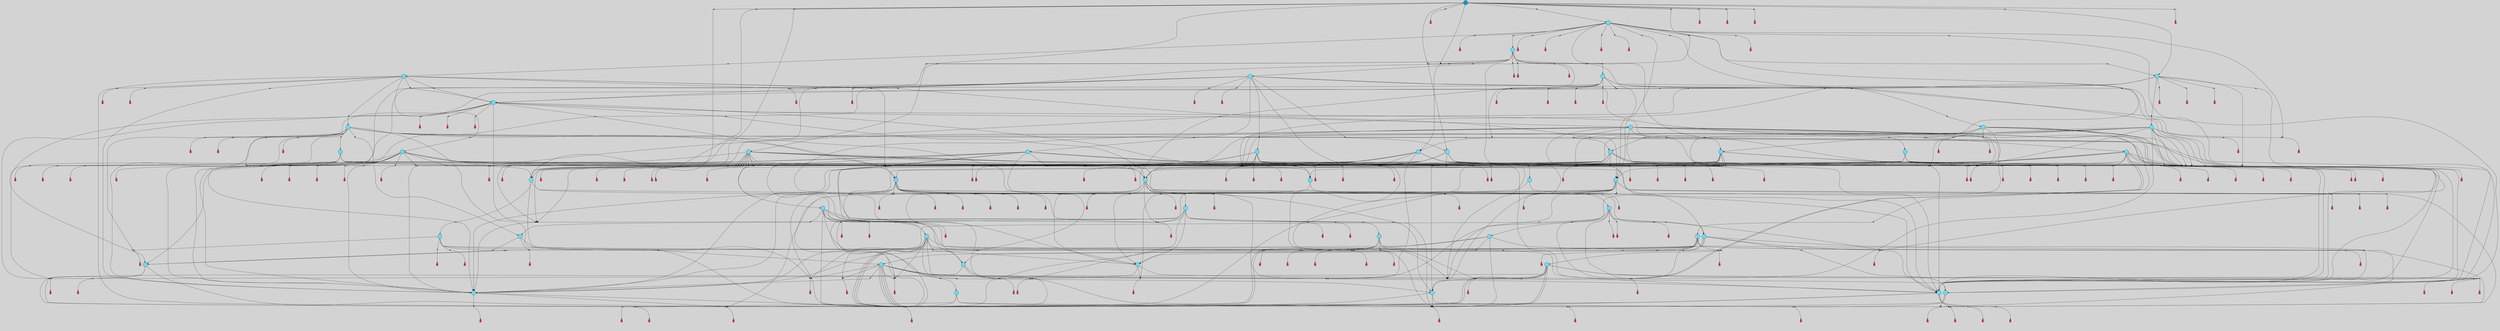 // File exported with GEGELATI v1.3.1
// On the 2024-04-16 04:18:58
// With the File::TPGGraphDotExporter
digraph{
	graph[pad = "0.212, 0.055" bgcolor = lightgray]
	node[shape=circle style = filled label = ""]
		T0 [fillcolor="#66ddff"]
		T1 [fillcolor="#66ddff"]
		T3 [fillcolor="#66ddff"]
		T4 [fillcolor="#66ddff"]
		T5 [fillcolor="#66ddff"]
		T6 [fillcolor="#66ddff"]
		T8 [fillcolor="#66ddff"]
		T21 [fillcolor="#66ddff"]
		T24 [fillcolor="#66ddff"]
		T35 [fillcolor="#66ddff"]
		T54 [fillcolor="#66ddff"]
		T59 [fillcolor="#66ddff"]
		T88 [fillcolor="#66ddff"]
		T105 [fillcolor="#66ddff"]
		T111 [fillcolor="#66ddff"]
		T147 [fillcolor="#66ddff"]
		T148 [fillcolor="#66ddff"]
		T172 [fillcolor="#66ddff"]
		T182 [fillcolor="#66ddff"]
		T183 [fillcolor="#66ddff"]
		T190 [fillcolor="#66ddff"]
		T231 [fillcolor="#66ddff"]
		T257 [fillcolor="#66ddff"]
		T351 [fillcolor="#66ddff"]
		T368 [fillcolor="#66ddff"]
		T422 [fillcolor="#66ddff"]
		T478 [fillcolor="#66ddff"]
		T537 [fillcolor="#66ddff"]
		T599 [fillcolor="#66ddff"]
		T600 [fillcolor="#66ddff"]
		T648 [fillcolor="#66ddff"]
		T656 [fillcolor="#66ddff"]
		T659 [fillcolor="#66ddff"]
		T743 [fillcolor="#66ddff"]
		T746 [fillcolor="#66ddff"]
		T768 [fillcolor="#66ddff"]
		T776 [fillcolor="#66ddff"]
		T780 [fillcolor="#66ddff"]
		T789 [fillcolor="#66ddff"]
		T855 [fillcolor="#66ddff"]
		T906 [fillcolor="#66ddff"]
		T1002 [fillcolor="#66ddff"]
		T1076 [fillcolor="#66ddff"]
		T1137 [fillcolor="#66ddff"]
		T1490 [fillcolor="#66ddff"]
		T1522 [fillcolor="#66ddff"]
		T1603 [fillcolor="#66ddff"]
		T2005 [fillcolor="#66ddff"]
		T2024 [fillcolor="#1199bb"]
		P60252 [fillcolor="#cccccc" shape=point] //
		I60252 [shape=box style=invis label="4|6&4|3#4|4#4|0#4|5&#92;n7|3&3|1#2|7#3|0#4|5&#92;n2|6&1|0#4|4#0|0#4|0&#92;n3|5&0|1#4|2#3|0#3|7&#92;n3|3&4|3#2|0#0|7#0|1&#92;n3|4&4|2#0|7#4|4#3|0&#92;n1|3&0|1#2|1#2|4#0|2&#92;n7|2&4|6#2|3#3|4#2|6&#92;n2|7&2|0#2|6#0|7#4|1&#92;n"]
		P60252 -> I60252[style=invis]
		A30997 [fillcolor="#ff3366" shape=box margin=0.03 width=0 height=0 label="0"]
		T0 -> P60252 -> A30997
		P60253 [fillcolor="#cccccc" shape=point] //
		I60253 [shape=box style=invis label="3|1&2|7#0|3#1|5#1|7&#92;n7|7&3|0#3|7#0|0#2|0&#92;n5|0&1|4#2|6#4|6#4|4&#92;n3|3&2|4#1|1#4|0#4|3&#92;n4|7&1|6#4|5#0|0#0|3&#92;n6|6&1|6#0|7#1|4#3|3&#92;n"]
		P60253 -> I60253[style=invis]
		A30998 [fillcolor="#ff3366" shape=box margin=0.03 width=0 height=0 label="1"]
		T0 -> P60253 -> A30998
		P60254 [fillcolor="#cccccc" shape=point] //
		I60254 [shape=box style=invis label="5|0&3|4#4|7#1|7#3|5&#92;n6|5&4|6#1|6#2|6#0|5&#92;n7|7&4|0#4|5#3|6#3|3&#92;n2|7&0|6#1|2#3|6#1|1&#92;n6|7&0|0#0|1#4|2#0|7&#92;n4|4&1|6#4|5#1|4#0|6&#92;n2|6&1|1#4|7#1|2#2|6&#92;n"]
		P60254 -> I60254[style=invis]
		A30999 [fillcolor="#ff3366" shape=box margin=0.03 width=0 height=0 label="1"]
		T1 -> P60254 -> A30999
		P60255 [fillcolor="#cccccc" shape=point] //
		I60255 [shape=box style=invis label="1|4&0|2#1|4#1|7#0|4&#92;n"]
		P60255 -> I60255[style=invis]
		A31000 [fillcolor="#ff3366" shape=box margin=0.03 width=0 height=0 label="2"]
		T1 -> P60255 -> A31000
		P60256 [fillcolor="#cccccc" shape=point] //
		I60256 [shape=box style=invis label="7|1&3|3#3|3#0|7#4|3&#92;n7|7&1|7#0|6#2|3#4|5&#92;n1|0&3|3#2|0#1|0#2|3&#92;n7|7&1|4#2|7#3|0#2|3&#92;n0|7&2|1#2|5#1|4#0|4&#92;n1|6&2|2#1|7#3|0#4|3&#92;n2|3&4|2#1|5#1|5#1|3&#92;n0|2&1|2#3|0#3|4#1|6&#92;n"]
		P60256 -> I60256[style=invis]
		A31001 [fillcolor="#ff3366" shape=box margin=0.03 width=0 height=0 label="3"]
		T3 -> P60256 -> A31001
		P60257 [fillcolor="#cccccc" shape=point] //
		I60257 [shape=box style=invis label="3|3&3|5#2|0#3|2#4|0&#92;n1|1&2|2#2|2#3|2#3|0&#92;n4|2&1|1#4|7#0|0#0|4&#92;n0|6&0|3#1|0#2|0#0|2&#92;n7|7&3|0#0|7#4|1#4|3&#92;n0|3&1|7#2|3#3|2#2|4&#92;n6|6&2|5#0|0#3|3#1|2&#92;n3|0&1|5#4|6#2|7#0|1&#92;n1|3&1|2#2|1#0|7#4|4&#92;n6|2&0|4#1|3#3|0#1|6&#92;n"]
		P60257 -> I60257[style=invis]
		A31002 [fillcolor="#ff3366" shape=box margin=0.03 width=0 height=0 label="4"]
		T3 -> P60257 -> A31002
		P60258 [fillcolor="#cccccc" shape=point] //
		I60258 [shape=box style=invis label="5|5&2|2#2|5#2|7#0|1&#92;n5|2&0|7#0|3#0|3#1|4&#92;n5|2&2|0#3|1#4|3#0|6&#92;n5|1&3|2#4|5#3|5#0|4&#92;n4|3&1|1#0|6#4|4#3|2&#92;n3|5&1|5#2|6#3|0#3|5&#92;n4|2&1|6#2|1#4|1#4|4&#92;n"]
		P60258 -> I60258[style=invis]
		A31003 [fillcolor="#ff3366" shape=box margin=0.03 width=0 height=0 label="4"]
		T4 -> P60258 -> A31003
		P60259 [fillcolor="#cccccc" shape=point] //
		I60259 [shape=box style=invis label="1|6&1|7#1|4#1|6#3|3&#92;n2|0&1|3#4|5#4|4#0|0&#92;n0|3&1|6#2|4#4|2#2|1&#92;n5|7&1|0#3|6#1|3#1|4&#92;n"]
		P60259 -> I60259[style=invis]
		A31004 [fillcolor="#ff3366" shape=box margin=0.03 width=0 height=0 label="5"]
		T4 -> P60259 -> A31004
		P60260 [fillcolor="#cccccc" shape=point] //
		I60260 [shape=box style=invis label="4|2&0|5#1|7#1|7#4|4&#92;n1|1&3|0#4|3#0|5#1|6&#92;n3|0&1|5#3|5#4|7#0|0&#92;n5|6&3|5#4|2#0|7#2|2&#92;n5|4&2|7#1|6#0|0#4|6&#92;n2|4&3|2#3|7#2|4#3|2&#92;n6|2&4|1#1|1#1|4#1|6&#92;n2|4&1|5#3|0#3|4#2|4&#92;n6|6&2|5#4|7#1|6#0|7&#92;n"]
		P60260 -> I60260[style=invis]
		A31005 [fillcolor="#ff3366" shape=box margin=0.03 width=0 height=0 label="5"]
		T5 -> P60260 -> A31005
		P60261 [fillcolor="#cccccc" shape=point] //
		I60261 [shape=box style=invis label="6|0&0|1#0|7#4|0#2|7&#92;n7|6&3|4#0|3#3|0#2|6&#92;n6|4&3|6#1|0#2|2#1|7&#92;n7|1&2|3#4|5#2|4#4|6&#92;n"]
		P60261 -> I60261[style=invis]
		A31006 [fillcolor="#ff3366" shape=box margin=0.03 width=0 height=0 label="6"]
		T5 -> P60261 -> A31006
		P60262 [fillcolor="#cccccc" shape=point] //
		I60262 [shape=box style=invis label="3|4&2|7#0|1#2|2#1|4&#92;n2|7&4|5#1|2#3|2#1|7&#92;n7|1&0|4#0|3#2|4#0|1&#92;n3|7&3|3#3|7#1|3#4|4&#92;n3|1&3|2#4|6#4|6#4|7&#92;n3|5&3|0#1|5#4|7#4|5&#92;n"]
		P60262 -> I60262[style=invis]
		A31007 [fillcolor="#ff3366" shape=box margin=0.03 width=0 height=0 label="6"]
		T6 -> P60262 -> A31007
		P60263 [fillcolor="#cccccc" shape=point] //
		I60263 [shape=box style=invis label="6|4&1|1#0|2#3|3#4|7&#92;n5|6&0|0#0|5#2|6#4|7&#92;n7|2&2|2#2|0#1|5#3|6&#92;n1|5&4|6#4|6#1|4#4|3&#92;n"]
		P60263 -> I60263[style=invis]
		A31008 [fillcolor="#ff3366" shape=box margin=0.03 width=0 height=0 label="7"]
		T6 -> P60263 -> A31008
		P60264 [fillcolor="#cccccc" shape=point] //
		I60264 [shape=box style=invis label="3|2&1|1#2|4#1|1#3|5&#92;n3|1&3|7#1|6#3|7#1|6&#92;n3|7&2|0#0|2#1|0#4|2&#92;n1|4&0|0#2|0#0|3#4|4&#92;n2|2&0|7#1|3#4|3#1|7&#92;n0|0&2|1#1|3#2|0#0|1&#92;n4|7&1|0#4|6#1|3#3|4&#92;n0|5&4|5#3|1#0|1#1|5&#92;n"]
		P60264 -> I60264[style=invis]
		A31009 [fillcolor="#ff3366" shape=box margin=0.03 width=0 height=0 label="8"]
		T8 -> P60264 -> A31009
		P60265 [fillcolor="#cccccc" shape=point] //
		I60265 [shape=box style=invis label="6|6&3|6#2|2#3|5#4|2&#92;n2|6&0|5#0|6#1|2#0|7&#92;n2|6&2|2#2|2#3|3#4|3&#92;n"]
		P60265 -> I60265[style=invis]
		A31010 [fillcolor="#ff3366" shape=box margin=0.03 width=0 height=0 label="0"]
		T8 -> P60265 -> A31010
		T0 -> P60261
		T1 -> P60264
		T3 -> P60253
		T4 -> P60257
		T5 -> P60259
		P60266 [fillcolor="#cccccc" shape=point] //
		I60266 [shape=box style=invis label="4|2&0|5#1|7#1|7#4|4&#92;n1|1&3|0#4|3#0|5#1|6&#92;n3|0&1|5#3|5#4|7#0|0&#92;n5|4&2|7#1|6#0|0#4|6&#92;n5|4&3|2#3|7#2|4#3|2&#92;n6|6&2|5#4|7#1|6#0|7&#92;n2|4&1|5#3|0#3|4#2|4&#92;n6|2&4|1#1|1#1|4#1|6&#92;n"]
		P60266 -> I60266[style=invis]
		A31011 [fillcolor="#ff3366" shape=box margin=0.03 width=0 height=0 label="5"]
		T21 -> P60266 -> A31011
		T21 -> P60261
		T21 -> P60262
		T24 -> P60260
		P60267 [fillcolor="#cccccc" shape=point] //
		I60267 [shape=box style=invis label="6|0&0|1#0|7#4|0#2|7&#92;n7|1&2|3#4|5#2|4#4|6&#92;n3|4&3|6#1|0#2|2#1|7&#92;n7|6&3|4#0|3#3|0#2|6&#92;n"]
		P60267 -> I60267[style=invis]
		T24 -> P60267 -> T0
		P60268 [fillcolor="#cccccc" shape=point] //
		I60268 [shape=box style=invis label="3|3&3|5#2|0#3|2#4|0&#92;n6|2&0|4#1|3#3|0#1|6&#92;n4|2&1|1#4|7#0|0#0|4&#92;n0|6&0|3#1|0#2|0#0|2&#92;n7|7&3|0#0|7#4|1#4|3&#92;n0|3&1|7#2|3#3|2#2|4&#92;n6|6&2|5#0|0#3|3#1|2&#92;n3|1&1|5#4|6#2|7#0|1&#92;n1|3&1|2#2|1#0|7#4|4&#92;n1|1&2|2#2|2#3|2#3|0&#92;n"]
		P60268 -> I60268[style=invis]
		A31012 [fillcolor="#ff3366" shape=box margin=0.03 width=0 height=0 label="4"]
		T24 -> P60268 -> A31012
		T35 -> P60262
		P60269 [fillcolor="#cccccc" shape=point] //
		I60269 [shape=box style=invis label="7|6&3|6#0|2#2|3#2|3&#92;n5|5&2|2#2|5#2|7#0|1&#92;n5|2&0|7#0|3#0|3#1|4&#92;n5|2&2|0#3|1#4|3#0|6&#92;n3|5&1|5#2|6#3|0#3|5&#92;n5|1&3|2#4|5#3|5#0|4&#92;n4|0&2|6#3|4#1|2#0|4&#92;n4|2&1|6#2|1#4|1#4|4&#92;n"]
		P60269 -> I60269[style=invis]
		A31013 [fillcolor="#ff3366" shape=box margin=0.03 width=0 height=0 label="4"]
		T35 -> P60269 -> A31013
		T35 -> P60261
		P60270 [fillcolor="#cccccc" shape=point] //
		I60270 [shape=box style=invis label="4|2&0|5#1|7#1|7#3|4&#92;n1|1&3|0#4|3#0|5#1|6&#92;n3|0&1|5#3|5#4|7#0|0&#92;n5|6&3|5#4|2#0|7#2|2&#92;n5|4&2|7#1|6#0|0#4|6&#92;n2|4&3|2#3|7#2|4#3|2&#92;n6|6&2|5#4|7#1|6#0|7&#92;n2|4&1|5#3|0#3|4#2|4&#92;n6|2&4|1#1|1#1|4#1|6&#92;n"]
		P60270 -> I60270[style=invis]
		A31014 [fillcolor="#ff3366" shape=box margin=0.03 width=0 height=0 label="5"]
		T35 -> P60270 -> A31014
		P60271 [fillcolor="#cccccc" shape=point] //
		I60271 [shape=box style=invis label="4|2&0|5#1|7#1|7#4|4&#92;n1|1&3|0#4|3#0|5#1|6&#92;n6|6&2|5#4|7#1|6#0|7&#92;n5|6&4|5#4|2#0|7#2|2&#92;n5|4&2|7#1|6#0|0#4|6&#92;n6|2&4|1#1|1#1|4#1|6&#92;n2|4&1|5#3|0#3|4#2|4&#92;n3|0&1|5#3|5#4|7#0|0&#92;n"]
		P60271 -> I60271[style=invis]
		A31015 [fillcolor="#ff3366" shape=box margin=0.03 width=0 height=0 label="5"]
		T35 -> P60271 -> A31015
		T35 -> P60253
		P60272 [fillcolor="#cccccc" shape=point] //
		I60272 [shape=box style=invis label="5|0&4|4#1|6#2|7#2|3&#92;n1|5&3|5#0|1#1|0#4|7&#92;n3|4&2|7#0|5#3|2#1|4&#92;n3|1&3|2#4|6#4|6#4|0&#92;n3|5&3|0#1|5#4|7#2|5&#92;n3|7&3|3#3|7#4|3#4|4&#92;n"]
		P60272 -> I60272[style=invis]
		A31016 [fillcolor="#ff3366" shape=box margin=0.03 width=0 height=0 label="6"]
		T54 -> P60272 -> A31016
		T54 -> P60269
		T54 -> P60261
		T54 -> P60260
		T59 -> P60261
		P60273 [fillcolor="#cccccc" shape=point] //
		I60273 [shape=box style=invis label="4|2&0|5#1|7#1|7#4|4&#92;n3|0&1|5#3|5#4|7#0|0&#92;n1|1&3|0#4|3#0|5#1|6&#92;n5|6&3|5#4|2#0|7#2|2&#92;n5|4&2|7#1|6#0|7#4|6&#92;n2|4&3|2#3|7#2|4#3|2&#92;n6|2&4|1#1|1#1|4#1|6&#92;n5|6&0|3#3|4#3|7#4|5&#92;n2|4&1|5#3|0#3|4#2|4&#92;n"]
		P60273 -> I60273[style=invis]
		A31017 [fillcolor="#ff3366" shape=box margin=0.03 width=0 height=0 label="5"]
		T59 -> P60273 -> A31017
		P60274 [fillcolor="#cccccc" shape=point] //
		I60274 [shape=box style=invis label="6|4&3|6#1|0#2|2#1|7&#92;n6|0&0|1#0|7#4|0#2|7&#92;n5|4&4|1#0|6#4|6#2|1&#92;n0|0&3|2#2|1#2|1#3|3&#92;n"]
		P60274 -> I60274[style=invis]
		T59 -> P60274 -> T4
		T59 -> P60273
		T59 -> P60258
		P60275 [fillcolor="#cccccc" shape=point] //
		I60275 [shape=box style=invis label="7|4&1|1#0|5#1|7#2|7&#92;n7|1&2|1#2|1#1|1#3|4&#92;n7|1&2|3#4|5#2|0#4|3&#92;n6|4&3|6#1|0#2|2#1|7&#92;n3|0&4|5#4|4#4|6#2|3&#92;n1|2&2|1#1|0#3|2#2|1&#92;n"]
		P60275 -> I60275[style=invis]
		A31018 [fillcolor="#ff3366" shape=box margin=0.03 width=0 height=0 label="6"]
		T59 -> P60275 -> A31018
		P60276 [fillcolor="#cccccc" shape=point] //
		I60276 [shape=box style=invis label="6|4&1|1#0|2#3|3#4|7&#92;n1|5&4|6#4|6#1|4#4|3&#92;n5|6&0|0#0|5#2|0#4|7&#92;n"]
		P60276 -> I60276[style=invis]
		A31019 [fillcolor="#ff3366" shape=box margin=0.03 width=0 height=0 label="7"]
		T88 -> P60276 -> A31019
		P60277 [fillcolor="#cccccc" shape=point] //
		I60277 [shape=box style=invis label="3|7&4|3#4|5#1|1#3|6&#92;n7|2&2|4#3|5#2|6#1|4&#92;n"]
		P60277 -> I60277[style=invis]
		A31020 [fillcolor="#ff3366" shape=box margin=0.03 width=0 height=0 label="7"]
		T88 -> P60277 -> A31020
		P60278 [fillcolor="#cccccc" shape=point] //
		I60278 [shape=box style=invis label="0|5&0|1#4|6#4|2#0|0&#92;n6|6&4|5#4|3#3|7#4|0&#92;n0|5&3|4#4|7#0|7#1|3&#92;n4|0&4|3#1|4#1|7#2|3&#92;n7|4&1|6#1|5#3|4#3|0&#92;n3|1&3|0#4|3#2|7#1|6&#92;n6|2&4|1#1|0#1|4#0|4&#92;n"]
		P60278 -> I60278[style=invis]
		T88 -> P60278 -> T35
		P60279 [fillcolor="#cccccc" shape=point] //
		I60279 [shape=box style=invis label="0|6&0|6#2|3#0|1#3|7&#92;n2|0&1|6#2|1#4|1#4|7&#92;n6|5&1|5#2|6#3|0#3|5&#92;n5|2&3|7#4|5#4|3#3|5&#92;n6|3&1|5#3|6#4|7#4|5&#92;n5|5&2|2#4|5#2|7#0|1&#92;n5|1&3|2#4|5#3|5#0|4&#92;n5|2&0|7#0|3#0|3#1|7&#92;n2|5&2|6#1|4#1|0#3|5&#92;n"]
		P60279 -> I60279[style=invis]
		A31021 [fillcolor="#ff3366" shape=box margin=0.03 width=0 height=0 label="4"]
		T88 -> P60279 -> A31021
		P60280 [fillcolor="#cccccc" shape=point] //
		I60280 [shape=box style=invis label="4|1&3|4#2|7#3|4#2|4&#92;n0|3&2|0#0|0#1|4#1|7&#92;n3|0&2|6#1|7#0|6#1|7&#92;n3|3&4|3#4|0#0|0#0|6&#92;n2|6&1|4#4|4#0|1#2|5&#92;n5|7&3|1#0|2#4|4#1|5&#92;n3|4&4|2#0|7#4|4#0|0&#92;n2|6&2|0#2|6#0|7#4|1&#92;n1|3&0|1#2|1#2|4#0|2&#92;n"]
		P60280 -> I60280[style=invis]
		A31022 [fillcolor="#ff3366" shape=box margin=0.03 width=0 height=0 label="0"]
		T88 -> P60280 -> A31022
		P60281 [fillcolor="#cccccc" shape=point] //
		I60281 [shape=box style=invis label="3|5&2|5#2|6#3|0#3|5&#92;n5|5&2|2#2|5#2|7#0|1&#92;n5|2&0|7#0|3#0|3#1|4&#92;n0|7&2|1#3|7#0|1#1|0&#92;n5|2&2|0#3|1#4|3#0|6&#92;n7|6&3|6#0|2#2|3#2|3&#92;n5|1&3|2#4|5#3|5#0|4&#92;n4|0&2|6#3|4#1|2#0|4&#92;n4|2&1|6#2|1#4|1#4|4&#92;n"]
		P60281 -> I60281[style=invis]
		A31023 [fillcolor="#ff3366" shape=box margin=0.03 width=0 height=0 label="4"]
		T88 -> P60281 -> A31023
		P60282 [fillcolor="#cccccc" shape=point] //
		I60282 [shape=box style=invis label="7|6&3|6#0|2#2|5#2|3&#92;n5|5&2|2#2|5#2|7#0|1&#92;n5|2&0|7#0|3#0|3#1|4&#92;n5|2&2|0#3|1#4|3#0|6&#92;n3|5&1|5#2|6#3|0#3|5&#92;n4|2&1|6#2|1#4|1#4|4&#92;n4|0&2|6#3|4#1|2#0|4&#92;n5|1&3|2#4|5#3|5#0|4&#92;n"]
		P60282 -> I60282[style=invis]
		A31024 [fillcolor="#ff3366" shape=box margin=0.03 width=0 height=0 label="4"]
		T105 -> P60282 -> A31024
		T105 -> P60260
		T105 -> P60261
		T105 -> P60261
		P60283 [fillcolor="#cccccc" shape=point] //
		I60283 [shape=box style=invis label="3|1&2|7#0|3#1|5#1|7&#92;n7|7&1|0#3|7#0|0#2|0&#92;n4|7&1|6#4|5#0|0#0|3&#92;n5|0&1|4#2|6#4|6#4|4&#92;n3|3&2|4#1|1#4|0#4|3&#92;n2|3&2|4#3|3#2|1#1|7&#92;n"]
		P60283 -> I60283[style=invis]
		A31025 [fillcolor="#ff3366" shape=box margin=0.03 width=0 height=0 label="1"]
		T105 -> P60283 -> A31025
		P60284 [fillcolor="#cccccc" shape=point] //
		I60284 [shape=box style=invis label="6|6&2|5#4|7#1|6#0|7&#92;n6|4&4|0#4|4#1|0#4|7&#92;n6|6&2|0#3|1#3|3#2|1&#92;n1|1&3|0#4|3#0|5#1|6&#92;n6|2&4|1#2|1#1|4#1|6&#92;n2|4&1|5#3|0#3|0#2|4&#92;n4|7&4|6#1|6#1|7#4|3&#92;n5|6&3|5#3|3#0|7#2|2&#92;n"]
		P60284 -> I60284[style=invis]
		A31026 [fillcolor="#ff3366" shape=box margin=0.03 width=0 height=0 label="5"]
		T105 -> P60284 -> A31026
		P60285 [fillcolor="#cccccc" shape=point] //
		I60285 [shape=box style=invis label="5|0&4|5#2|1#4|7#3|0&#92;n4|3&0|5#2|1#0|4#4|1&#92;n4|2&4|7#4|3#4|7#4|2&#92;n"]
		P60285 -> I60285[style=invis]
		A31027 [fillcolor="#ff3366" shape=box margin=0.03 width=0 height=0 label="6"]
		T105 -> P60285 -> A31027
		T105 -> P60279
		P60286 [fillcolor="#cccccc" shape=point] //
		I60286 [shape=box style=invis label="3|1&3|7#1|6#3|7#1|6&#92;n3|2&1|1#2|4#1|1#3|4&#92;n1|4&0|0#2|0#0|3#4|4&#92;n2|5&4|5#3|1#0|1#1|5&#92;n0|0&2|1#1|3#2|0#0|1&#92;n2|2&0|7#1|3#4|3#1|7&#92;n"]
		P60286 -> I60286[style=invis]
		T105 -> P60286 -> T5
		T105 -> P60260
		T111 -> P60261
		P60287 [fillcolor="#cccccc" shape=point] //
		I60287 [shape=box style=invis label="7|0&3|1#2|7#3|0#4|5&#92;n4|6&4|3#2|0#0|7#0|1&#92;n4|6&2|2#3|3#3|1#2|6&#92;n2|2&1|5#1|2#0|4#1|3&#92;n3|4&4|2#1|7#4|4#3|0&#92;n7|3&1|0#0|1#1|4#3|6&#92;n4|6&4|3#4|4#4|0#4|5&#92;n0|6&1|5#3|2#3|5#1|5&#92;n"]
		P60287 -> I60287[style=invis]
		T111 -> P60287 -> T1
		P60288 [fillcolor="#cccccc" shape=point] //
		I60288 [shape=box style=invis label="0|0&4|2#4|7#2|2#2|2&#92;n"]
		P60288 -> I60288[style=invis]
		A31028 [fillcolor="#ff3366" shape=box margin=0.03 width=0 height=0 label="6"]
		T111 -> P60288 -> A31028
		P60289 [fillcolor="#cccccc" shape=point] //
		I60289 [shape=box style=invis label="0|3&1|6#2|4#4|2#2|1&#92;n1|6&1|7#1|4#1|6#4|3&#92;n5|7&1|0#3|6#1|3#1|4&#92;n5|3&4|0#0|3#0|7#2|5&#92;n"]
		P60289 -> I60289[style=invis]
		A31029 [fillcolor="#ff3366" shape=box margin=0.03 width=0 height=0 label="5"]
		T111 -> P60289 -> A31029
		P60290 [fillcolor="#cccccc" shape=point] //
		I60290 [shape=box style=invis label="6|3&2|4#2|0#0|2#4|3&#92;n3|0&1|4#4|1#4|0#3|0&#92;n1|5&4|4#1|0#3|7#2|0&#92;n1|3&0|1#3|1#2|4#0|2&#92;n1|1&4|7#0|4#0|1#4|1&#92;n7|5&3|7#2|2#0|4#4|2&#92;n5|1&3|4#3|1#2|5#3|2&#92;n"]
		P60290 -> I60290[style=invis]
		T111 -> P60290 -> T5
		P60291 [fillcolor="#cccccc" shape=point] //
		I60291 [shape=box style=invis label="0|5&1|1#4|6#4|2#0|0&#92;n0|5&3|4#4|7#0|7#1|3&#92;n4|0&4|3#1|4#1|7#2|3&#92;n3|1&3|0#4|3#2|7#1|6&#92;n7|4&1|6#1|5#3|4#3|0&#92;n6|2&4|1#1|0#1|4#0|4&#92;n"]
		P60291 -> I60291[style=invis]
		T111 -> P60291 -> T35
		P60292 [fillcolor="#cccccc" shape=point] //
		I60292 [shape=box style=invis label="5|4&4|1#0|6#2|6#2|1&#92;n6|0&0|1#0|7#4|0#2|7&#92;n6|4&3|6#1|0#2|2#1|7&#92;n0|0&3|2#2|1#2|1#3|3&#92;n"]
		P60292 -> I60292[style=invis]
		T111 -> P60292 -> T4
		P60293 [fillcolor="#cccccc" shape=point] //
		I60293 [shape=box style=invis label="0|6&0|6#2|3#0|1#3|7&#92;n2|0&1|6#2|1#4|1#4|7&#92;n6|5&1|5#2|6#3|0#3|5&#92;n7|4&4|2#1|5#0|4#0|7&#92;n5|2&3|7#4|5#4|3#3|5&#92;n5|2&0|7#0|3#0|3#1|7&#92;n5|5&2|5#4|5#2|7#0|1&#92;n5|1&3|2#4|5#3|5#0|4&#92;n6|3&1|5#3|6#4|7#4|5&#92;n2|5&2|6#1|4#1|0#3|5&#92;n"]
		P60293 -> I60293[style=invis]
		A31030 [fillcolor="#ff3366" shape=box margin=0.03 width=0 height=0 label="4"]
		T111 -> P60293 -> A31030
		T111 -> P60261
		P60294 [fillcolor="#cccccc" shape=point] //
		I60294 [shape=box style=invis label="4|2&0|5#2|2#1|7#0|4&#92;n6|0&3|7#0|5#0|4#0|2&#92;n2|4&3|2#3|3#2|4#3|2&#92;n2|0&2|6#0|0#3|0#4|6&#92;n7|7&2|7#4|1#2|5#0|3&#92;n3|5&4|4#0|1#3|4#1|4&#92;n"]
		P60294 -> I60294[style=invis]
		T111 -> P60294 -> T21
		T111 -> P60261
		T147 -> P60261
		T147 -> P60288
		T147 -> P60289
		T147 -> P60290
		T147 -> P60291
		T147 -> P60292
		T147 -> P60293
		T147 -> P60261
		P60295 [fillcolor="#cccccc" shape=point] //
		I60295 [shape=box style=invis label="4|2&0|5#2|2#1|7#0|4&#92;n6|0&3|7#0|5#0|4#0|2&#92;n3|5&4|4#0|1#3|4#1|4&#92;n2|0&2|6#0|0#3|0#4|6&#92;n7|7&2|4#4|1#2|5#0|3&#92;n6|3&1|1#2|0#4|3#1|3&#92;n2|4&3|2#3|3#2|4#3|2&#92;n"]
		P60295 -> I60295[style=invis]
		T147 -> P60295 -> T21
		T147 -> P60261
		T147 -> P60261
		T147 -> P60254
		P60296 [fillcolor="#cccccc" shape=point] //
		I60296 [shape=box style=invis label="4|3&4|1#3|7#3|0#3|4&#92;n0|0&4|2#4|7#2|2#2|2&#92;n"]
		P60296 -> I60296[style=invis]
		A31031 [fillcolor="#ff3366" shape=box margin=0.03 width=0 height=0 label="6"]
		T148 -> P60296 -> A31031
		T148 -> P60289
		P60297 [fillcolor="#cccccc" shape=point] //
		I60297 [shape=box style=invis label="3|0&1|4#4|1#4|0#3|0&#92;n6|3&2|4#2|0#0|2#4|3&#92;n1|5&4|4#1|0#3|7#2|0&#92;n1|3&0|1#3|1#2|4#0|2&#92;n2|1&4|7#0|4#0|1#4|1&#92;n7|5&3|7#2|2#0|4#4|2&#92;n5|1&3|4#3|1#2|5#3|2&#92;n"]
		P60297 -> I60297[style=invis]
		T148 -> P60297 -> T5
		P60298 [fillcolor="#cccccc" shape=point] //
		I60298 [shape=box style=invis label="0|6&0|6#2|3#0|1#3|7&#92;n6|5&1|5#2|6#3|0#3|5&#92;n0|0&1|6#2|1#4|1#4|7&#92;n7|0&1|4#4|6#3|1#4|2&#92;n7|4&4|2#1|5#0|4#0|7&#92;n5|2&3|7#4|5#4|3#3|5&#92;n5|2&0|7#0|3#0|3#1|7&#92;n5|5&2|5#4|5#2|7#0|1&#92;n5|1&3|2#4|5#3|5#0|4&#92;n2|5&2|6#1|4#1|0#3|5&#92;n"]
		P60298 -> I60298[style=invis]
		T148 -> P60298 -> T88
		P60299 [fillcolor="#cccccc" shape=point] //
		I60299 [shape=box style=invis label="7|7&2|7#4|1#2|5#0|3&#92;n6|0&3|7#0|5#0|3#0|2&#92;n2|0&2|6#0|0#3|0#4|6&#92;n4|2&0|5#2|2#1|7#0|4&#92;n3|5&4|4#0|1#3|4#1|4&#92;n"]
		P60299 -> I60299[style=invis]
		T148 -> P60299 -> T21
		T148 -> P60261
		P60300 [fillcolor="#cccccc" shape=point] //
		I60300 [shape=box style=invis label="2|4&3|2#3|7#2|4#3|2&#92;n4|2&0|5#1|7#1|7#4|4&#92;n1|1&3|0#4|3#0|5#1|6&#92;n3|0&1|5#3|5#4|7#0|0&#92;n5|6&3|5#4|2#0|7#2|2&#92;n5|4&2|7#1|6#0|0#4|6&#92;n0|5&4|5#1|1#2|4#3|3&#92;n6|2&4|1#1|1#1|4#1|6&#92;n2|4&1|5#3|0#3|4#2|4&#92;n6|6&2|3#4|7#1|6#0|7&#92;n"]
		P60300 -> I60300[style=invis]
		A31032 [fillcolor="#ff3366" shape=box margin=0.03 width=0 height=0 label="5"]
		T148 -> P60300 -> A31032
		P60301 [fillcolor="#cccccc" shape=point] //
		I60301 [shape=box style=invis label="7|0&3|1#2|7#3|0#4|5&#92;n4|6&4|3#2|0#0|7#0|1&#92;n4|6&2|2#3|3#3|1#2|6&#92;n2|2&1|5#1|2#0|4#1|1&#92;n4|6&4|3#4|4#4|0#4|5&#92;n7|3&1|0#0|1#1|4#3|6&#92;n3|4&4|2#1|7#4|4#3|0&#92;n0|6&1|5#3|2#3|5#1|5&#92;n"]
		P60301 -> I60301[style=invis]
		T148 -> P60301 -> T1
		T148 -> P60254
		P60302 [fillcolor="#cccccc" shape=point] //
		I60302 [shape=box style=invis label="7|4&1|1#0|5#1|7#2|7&#92;n7|1&2|1#2|1#1|1#3|4&#92;n6|4&3|6#1|0#2|2#1|7&#92;n3|0&4|5#2|4#4|6#2|3&#92;n2|6&2|2#0|3#2|2#0|4&#92;n1|2&2|1#1|0#3|2#2|1&#92;n"]
		P60302 -> I60302[style=invis]
		A31033 [fillcolor="#ff3366" shape=box margin=0.03 width=0 height=0 label="6"]
		T148 -> P60302 -> A31033
		P60303 [fillcolor="#cccccc" shape=point] //
		I60303 [shape=box style=invis label="2|2&3|6#4|4#3|6#0|3&#92;n2|6&2|0#4|4#0|0#1|0&#92;n1|5&0|1#2|1#2|4#0|2&#92;n3|4&4|2#0|7#4|4#3|0&#92;n1|0&0|0#2|1#4|3#2|0&#92;n3|6&2|2#0|2#0|2#0|4&#92;n3|7&3|6#3|2#2|5#2|3&#92;n3|2&4|7#2|3#3|4#2|6&#92;n"]
		P60303 -> I60303[style=invis]
		A31034 [fillcolor="#ff3366" shape=box margin=0.03 width=0 height=0 label="0"]
		T172 -> P60303 -> A31034
		P60304 [fillcolor="#cccccc" shape=point] //
		I60304 [shape=box style=invis label="1|4&0|4#1|4#0|3#3|3&#92;n6|0&0|1#0|7#4|0#2|7&#92;n1|7&4|2#0|3#0|2#3|7&#92;n7|6&3|4#0|3#3|0#2|6&#92;n1|0&0|6#3|3#0|1#1|0&#92;n6|4&3|6#1|0#2|2#1|7&#92;n"]
		P60304 -> I60304[style=invis]
		T172 -> P60304 -> T147
		P60305 [fillcolor="#cccccc" shape=point] //
		I60305 [shape=box style=invis label="5|3&3|3#1|2#2|2#1|5&#92;n7|6&3|6#0|2#2|5#2|3&#92;n5|1&4|3#4|7#3|2#4|2&#92;n4|0&2|7#3|4#1|2#0|4&#92;n3|5&1|7#2|6#3|0#3|5&#92;n5|0&3|2#4|4#3|5#0|4&#92;n5|5&2|2#2|5#2|7#0|3&#92;n4|2&1|6#2|1#3|1#4|4&#92;n"]
		P60305 -> I60305[style=invis]
		T172 -> P60305 -> T0
		T172 -> P60277
		T172 -> P60260
		P60306 [fillcolor="#cccccc" shape=point] //
		I60306 [shape=box style=invis label="0|6&0|6#4|3#0|1#3|7&#92;n6|5&1|5#2|6#3|0#3|5&#92;n5|2&3|7#4|5#4|3#3|5&#92;n6|3&1|5#3|6#4|7#4|5&#92;n2|5&2|6#1|4#1|0#3|5&#92;n5|5&2|2#4|5#2|7#0|1&#92;n5|1&3|2#4|5#3|5#0|4&#92;n5|2&0|7#0|3#0|3#1|7&#92;n7|1&1|2#4|7#0|0#4|1&#92;n"]
		P60306 -> I60306[style=invis]
		A31035 [fillcolor="#ff3366" shape=box margin=0.03 width=0 height=0 label="4"]
		T182 -> P60306 -> A31035
		P60307 [fillcolor="#cccccc" shape=point] //
		I60307 [shape=box style=invis label="6|0&0|1#0|7#4|0#2|7&#92;n7|6&3|4#0|5#3|0#2|6&#92;n6|4&3|6#1|0#2|2#1|7&#92;n7|1&2|3#4|5#2|4#4|6&#92;n7|1&0|7#0|2#0|1#4|5&#92;n"]
		P60307 -> I60307[style=invis]
		A31036 [fillcolor="#ff3366" shape=box margin=0.03 width=0 height=0 label="6"]
		T182 -> P60307 -> A31036
		P60308 [fillcolor="#cccccc" shape=point] //
		I60308 [shape=box style=invis label="1|4&0|4#1|4#0|3#3|3&#92;n6|0&0|1#0|7#4|0#2|7&#92;n7|6&3|4#0|3#3|0#2|6&#92;n1|0&0|6#3|3#0|1#1|0&#92;n6|4&3|6#1|0#2|2#1|7&#92;n"]
		P60308 -> I60308[style=invis]
		T182 -> P60308 -> T147
		T182 -> P60305
		P60309 [fillcolor="#cccccc" shape=point] //
		I60309 [shape=box style=invis label="7|6&3|4#0|3#3|0#2|6&#92;n6|0&0|1#0|7#4|0#2|7&#92;n5|4&3|6#1|0#2|2#1|7&#92;n"]
		P60309 -> I60309[style=invis]
		A31037 [fillcolor="#ff3366" shape=box margin=0.03 width=0 height=0 label="6"]
		T182 -> P60309 -> A31037
		P60310 [fillcolor="#cccccc" shape=point] //
		I60310 [shape=box style=invis label="2|4&0|5#1|1#2|6#1|2&#92;n3|0&1|5#3|5#4|7#0|0&#92;n2|4&1|5#3|0#3|4#2|4&#92;n5|2&1|7#3|7#0|6#0|0&#92;n4|2&0|5#1|7#1|7#4|4&#92;n5|4&2|7#1|6#0|0#4|6&#92;n2|4&3|2#3|7#2|4#3|1&#92;n5|6&3|5#4|2#0|7#2|2&#92;n6|6&2|5#4|7#1|6#0|7&#92;n"]
		P60310 -> I60310[style=invis]
		A31038 [fillcolor="#ff3366" shape=box margin=0.03 width=0 height=0 label="5"]
		T182 -> P60310 -> A31038
		T183 -> P60302
		P60311 [fillcolor="#cccccc" shape=point] //
		I60311 [shape=box style=invis label="4|0&4|5#4|2#4|7#1|4&#92;n2|4&4|6#4|1#0|0#0|7&#92;n5|7&1|0#3|6#1|3#1|4&#92;n5|3&4|0#0|3#0|7#2|5&#92;n1|6&1|7#1|3#4|6#4|3&#92;n"]
		P60311 -> I60311[style=invis]
		A31039 [fillcolor="#ff3366" shape=box margin=0.03 width=0 height=0 label="5"]
		T183 -> P60311 -> A31039
		P60312 [fillcolor="#cccccc" shape=point] //
		I60312 [shape=box style=invis label="7|4&1|6#1|5#3|4#3|0&#92;n0|5&3|4#4|7#0|7#1|3&#92;n4|0&4|3#1|4#1|7#2|3&#92;n3|1&3|0#4|3#2|7#1|6&#92;n3|5&2|0#1|0#3|2#2|3&#92;n0|5&1|1#2|6#4|2#0|0&#92;n6|2&4|1#1|0#1|4#0|4&#92;n"]
		P60312 -> I60312[style=invis]
		T183 -> P60312 -> T35
		T183 -> P60269
		P60313 [fillcolor="#cccccc" shape=point] //
		I60313 [shape=box style=invis label="7|1&2|3#4|5#2|4#4|6&#92;n6|0&0|1#0|7#4|0#2|7&#92;n7|1&0|4#0|3#3|0#2|6&#92;n"]
		P60313 -> I60313[style=invis]
		T183 -> P60313 -> T148
		P60314 [fillcolor="#cccccc" shape=point] //
		I60314 [shape=box style=invis label="0|6&0|6#2|3#0|4#3|7&#92;n6|5&1|5#2|6#3|0#3|5&#92;n2|0&1|6#2|1#4|1#4|7&#92;n1|1&0|6#1|6#1|1#3|4&#92;n5|2&3|7#4|5#4|3#3|5&#92;n6|3&1|5#3|6#4|7#4|5&#92;n5|1&3|2#4|5#3|5#0|4&#92;n2|5&2|6#1|4#1|0#3|5&#92;n"]
		P60314 -> I60314[style=invis]
		A31040 [fillcolor="#ff3366" shape=box margin=0.03 width=0 height=0 label="4"]
		T183 -> P60314 -> A31040
		T183 -> P60263
		P60315 [fillcolor="#cccccc" shape=point] //
		I60315 [shape=box style=invis label="7|0&3|1#2|7#3|0#4|5&#92;n4|6&4|3#2|0#0|7#0|1&#92;n4|6&2|2#3|3#3|1#2|6&#92;n2|2&1|5#1|2#0|4#1|3&#92;n7|3&1|0#0|1#1|4#3|6&#92;n3|4&4|2#1|7#4|4#3|0&#92;n4|6&4|3#4|4#4|0#4|5&#92;n0|6&1|5#3|2#3|0#1|5&#92;n"]
		P60315 -> I60315[style=invis]
		T183 -> P60315 -> T1
		T183 -> P60261
		P60316 [fillcolor="#cccccc" shape=point] //
		I60316 [shape=box style=invis label="4|6&4|3#4|4#4|0#4|5&#92;n3|5&0|1#4|2#3|0#3|7&#92;n2|6&1|0#4|4#0|0#4|4&#92;n7|3&3|1#2|7#3|0#4|5&#92;n3|4&4|2#0|7#4|4#3|0&#92;n3|3&4|3#2|0#0|7#0|1&#92;n6|1&2|0#0|1#1|0#2|3&#92;n1|3&0|1#2|1#2|4#0|2&#92;n7|6&4|6#2|3#3|4#2|6&#92;n3|0&1|7#2|3#4|7#0|3&#92;n"]
		P60316 -> I60316[style=invis]
		A31041 [fillcolor="#ff3366" shape=box margin=0.03 width=0 height=0 label="0"]
		T190 -> P60316 -> A31041
		P60317 [fillcolor="#cccccc" shape=point] //
		I60317 [shape=box style=invis label="5|5&2|6#1|5#2|7#0|1&#92;n6|7&3|7#3|3#2|2#0|6&#92;n3|5&1|5#4|6#3|0#3|5&#92;n5|0&0|4#1|0#3|0#3|5&#92;n5|1&3|0#4|5#3|2#0|4&#92;n4|3&1|1#0|6#4|4#3|2&#92;n4|2&1|6#2|1#4|1#4|4&#92;n"]
		P60317 -> I60317[style=invis]
		A31042 [fillcolor="#ff3366" shape=box margin=0.03 width=0 height=0 label="4"]
		T190 -> P60317 -> A31042
		P60318 [fillcolor="#cccccc" shape=point] //
		I60318 [shape=box style=invis label="7|1&2|1#4|5#2|4#4|6&#92;n7|6&3|4#0|3#3|0#2|6&#92;n6|4&3|6#1|0#2|2#1|7&#92;n6|0&0|1#0|7#4|0#2|7&#92;n"]
		P60318 -> I60318[style=invis]
		T190 -> P60318 -> T172
		P60319 [fillcolor="#cccccc" shape=point] //
		I60319 [shape=box style=invis label="6|3&0|1#1|7#0|5#0|4&#92;n1|3&1|2#0|1#0|0#4|3&#92;n7|6&3|0#2|3#4|0#0|4&#92;n3|4&4|7#0|2#1|0#4|3&#92;n1|3&0|6#3|3#2|0#0|5&#92;n0|2&2|2#0|6#2|3#1|3&#92;n6|3&4|7#3|7#3|5#3|5&#92;n5|0&1|3#2|7#0|0#4|1&#92;n6|7&4|0#4|7#4|0#3|2&#92;n"]
		P60319 -> I60319[style=invis]
		A31043 [fillcolor="#ff3366" shape=box margin=0.03 width=0 height=0 label="3"]
		T190 -> P60319 -> A31043
		P60320 [fillcolor="#cccccc" shape=point] //
		I60320 [shape=box style=invis label="0|6&0|3#3|4#3|7#4|5&#92;n3|0&2|5#3|5#4|7#0|0&#92;n2|4&3|4#3|7#2|4#3|2&#92;n4|2&0|5#1|7#1|7#4|4&#92;n5|6&3|5#4|2#0|7#2|2&#92;n6|2&4|1#1|1#1|4#1|6&#92;n"]
		P60320 -> I60320[style=invis]
		T190 -> P60320 -> T59
		T190 -> P60291
		T190 -> P60255
		P60321 [fillcolor="#cccccc" shape=point] //
		I60321 [shape=box style=invis label="2|2&4|5#2|2#1|7#0|4&#92;n7|7&2|7#4|1#2|5#0|3&#92;n1|5&4|4#0|1#3|4#1|4&#92;n2|0&0|2#2|0#2|4#2|5&#92;n2|4&3|2#3|3#3|4#3|2&#92;n2|0&2|6#0|0#2|0#2|6&#92;n"]
		P60321 -> I60321[style=invis]
		T190 -> P60321 -> T21
		P60322 [fillcolor="#cccccc" shape=point] //
		I60322 [shape=box style=invis label="1|3&0|6#2|1#2|4#0|7&#92;n1|1&3|7#3|2#2|1#1|6&#92;n7|3&4|5#1|3#0|2#1|7&#92;n3|5&0|7#3|2#3|0#3|7&#92;n3|2&3|7#0|4#4|6#0|6&#92;n7|7&4|6#0|1#2|3#3|4&#92;n2|0&4|5#0|2#4|5#3|3&#92;n2|7&2|3#2|6#0|7#4|0&#92;n4|1&1|1#3|6#0|4#4|0&#92;n"]
		P60322 -> I60322[style=invis]
		T231 -> P60322 -> T24
		P60323 [fillcolor="#cccccc" shape=point] //
		I60323 [shape=box style=invis label="4|6&4|3#4|4#4|0#4|5&#92;n5|4&4|5#0|6#3|4#3|1&#92;n3|4&4|2#0|7#4|4#3|0&#92;n2|6&1|0#4|4#0|0#4|0&#92;n2|7&2|0#2|6#0|7#4|1&#92;n7|2&4|6#2|3#3|4#2|6&#92;n1|3&0|1#2|1#1|4#0|2&#92;n3|0&4|3#2|0#0|7#0|1&#92;n7|5&3|1#2|7#3|0#4|5&#92;n"]
		P60323 -> I60323[style=invis]
		A31044 [fillcolor="#ff3366" shape=box margin=0.03 width=0 height=0 label="0"]
		T231 -> P60323 -> A31044
		T231 -> P60302
		P60324 [fillcolor="#cccccc" shape=point] //
		I60324 [shape=box style=invis label="7|1&2|3#4|5#2|0#4|6&#92;n0|2&4|1#2|7#3|4#3|0&#92;n6|0&0|1#0|7#4|0#0|7&#92;n0|3&1|7#4|6#4|1#2|3&#92;n"]
		P60324 -> I60324[style=invis]
		A31045 [fillcolor="#ff3366" shape=box margin=0.03 width=0 height=0 label="6"]
		T231 -> P60324 -> A31045
		P60325 [fillcolor="#cccccc" shape=point] //
		I60325 [shape=box style=invis label="1|1&2|7#0|1#2|3#3|6&#92;n4|3&2|2#0|2#1|2#3|7&#92;n7|3&4|4#0|5#2|3#3|5&#92;n5|2&3|1#2|5#0|2#2|5&#92;n4|1&1|5#2|1#4|1#4|4&#92;n4|0&2|1#3|4#2|2#0|4&#92;n"]
		P60325 -> I60325[style=invis]
		A31046 [fillcolor="#ff3366" shape=box margin=0.03 width=0 height=0 label="4"]
		T231 -> P60325 -> A31046
		P60326 [fillcolor="#cccccc" shape=point] //
		I60326 [shape=box style=invis label="7|1&2|3#4|5#2|4#4|6&#92;n7|6&0|4#0|3#3|0#2|6&#92;n6|4&3|6#1|0#2|2#1|7&#92;n6|0&0|1#0|7#4|0#2|7&#92;n"]
		P60326 -> I60326[style=invis]
		T231 -> P60326 -> T111
		T231 -> P60261
		T231 -> P60277
		P60327 [fillcolor="#cccccc" shape=point] //
		I60327 [shape=box style=invis label="7|1&0|5#0|3#2|4#0|1&#92;n2|7&4|1#1|2#3|2#1|7&#92;n6|0&2|2#2|4#3|2#1|6&#92;n3|5&3|0#1|5#4|7#4|5&#92;n7|6&1|5#1|6#1|4#0|0&#92;n3|4&2|7#0|1#2|2#1|4&#92;n4|3&1|1#4|3#2|3#2|0&#92;n"]
		P60327 -> I60327[style=invis]
		T231 -> P60327 -> T54
		P60328 [fillcolor="#cccccc" shape=point] //
		I60328 [shape=box style=invis label="3|3&1|1#2|6#2|1#1|6&#92;n3|3&1|2#3|4#4|2#2|7&#92;n1|0&1|2#0|6#2|5#4|4&#92;n"]
		P60328 -> I60328[style=invis]
		T257 -> P60328 -> T105
		T257 -> P60294
		P60329 [fillcolor="#cccccc" shape=point] //
		I60329 [shape=box style=invis label="5|3&4|0#0|3#0|7#2|5&#92;n5|7&1|0#3|6#1|3#1|4&#92;n4|4&3|0#4|5#1|7#4|3&#92;n1|6&1|7#1|3#4|6#4|3&#92;n4|0&4|5#4|2#4|7#1|4&#92;n0|3&1|6#0|4#4|2#2|1&#92;n"]
		P60329 -> I60329[style=invis]
		A31047 [fillcolor="#ff3366" shape=box margin=0.03 width=0 height=0 label="5"]
		T257 -> P60329 -> A31047
		T257 -> P60261
		T257 -> P60261
		P60330 [fillcolor="#cccccc" shape=point] //
		I60330 [shape=box style=invis label="5|2&4|1#1|0#1|4#0|4&#92;n0|2&3|1#4|2#4|5#4|0&#92;n1|0&3|1#2|5#0|7#0|2&#92;n4|4&1|2#1|2#1|7#1|2&#92;n"]
		P60330 -> I60330[style=invis]
		T257 -> P60330 -> T35
		T257 -> P60269
		T257 -> P60307
		T257 -> P60255
		P60331 [fillcolor="#cccccc" shape=point] //
		I60331 [shape=box style=invis label="1|4&3|2#3|7#4|4#3|0&#92;n0|2&1|5#1|3#2|6#2|1&#92;n5|0&2|6#2|0#1|4#3|4&#92;n5|6&2|3#2|5#2|7#4|0&#92;n0|2&4|6#4|1#1|4#1|7&#92;n5|1&3|5#2|7#1|4#4|3&#92;n7|3&3|1#2|7#3|0#4|5&#92;n"]
		P60331 -> I60331[style=invis]
		T257 -> P60331 -> T1
		P60332 [fillcolor="#cccccc" shape=point] //
		I60332 [shape=box style=invis label="6|0&0|1#0|7#1|0#2|7&#92;n7|6&3|4#0|3#3|0#2|6&#92;n7|1&2|3#4|5#2|4#4|6&#92;n3|0&3|5#1|3#1|4#0|5&#92;n"]
		P60332 -> I60332[style=invis]
		T257 -> P60332 -> T3
		T351 -> P60324
		P60333 [fillcolor="#cccccc" shape=point] //
		I60333 [shape=box style=invis label="1|0&2|4#2|4#2|4#0|5&#92;n0|5&1|2#2|2#1|2#4|0&#92;n2|5&4|4#4|4#1|5#2|3&#92;n"]
		P60333 -> I60333[style=invis]
		A31048 [fillcolor="#ff3366" shape=box margin=0.03 width=0 height=0 label="4"]
		T351 -> P60333 -> A31048
		P60334 [fillcolor="#cccccc" shape=point] //
		I60334 [shape=box style=invis label="7|1&2|3#1|5#2|4#4|6&#92;n1|7&0|4#1|7#3|4#1|6&#92;n4|6&3|4#3|2#4|6#1|4&#92;n1|6&0|4#0|3#3|0#2|6&#92;n6|4&3|6#1|0#2|2#1|7&#92;n6|0&0|1#0|7#4|0#2|7&#92;n"]
		P60334 -> I60334[style=invis]
		T351 -> P60334 -> T190
		P60335 [fillcolor="#cccccc" shape=point] //
		I60335 [shape=box style=invis label="4|6&2|5#3|1#1|4#0|4&#92;n7|0&3|1#2|7#3|0#4|5&#92;n4|6&0|3#2|0#0|7#0|1&#92;n4|6&2|2#3|3#3|1#2|6&#92;n4|6&4|3#4|4#4|0#4|5&#92;n7|3&1|0#0|1#1|4#3|6&#92;n3|4&4|2#1|7#4|4#3|0&#92;n2|2&1|5#1|2#0|4#1|3&#92;n0|6&1|5#3|2#3|0#1|5&#92;n"]
		P60335 -> I60335[style=invis]
		T351 -> P60335 -> T1
		P60336 [fillcolor="#cccccc" shape=point] //
		I60336 [shape=box style=invis label="6|7&4|3#4|7#2|3#4|3&#92;n6|6&2|6#4|3#1|6#0|7&#92;n7|0&2|6#2|4#0|1#0|1&#92;n1|1&3|0#4|3#0|2#1|6&#92;n5|4&2|7#1|6#0|0#4|6&#92;n2|4&1|5#3|0#3|4#2|4&#92;n5|6&3|5#4|2#0|7#2|2&#92;n6|2&4|1#1|1#1|4#1|6&#92;n"]
		P60336 -> I60336[style=invis]
		A31049 [fillcolor="#ff3366" shape=box margin=0.03 width=0 height=0 label="5"]
		T351 -> P60336 -> A31049
		P60337 [fillcolor="#cccccc" shape=point] //
		I60337 [shape=box style=invis label="0|1&2|3#4|6#1|4#2|4&#92;n6|6&2|5#4|7#2|2#0|7&#92;n4|1&0|5#0|4#3|6#0|1&#92;n3|0&3|5#3|5#4|7#0|0&#92;n5|2&0|7#4|7#1|6#0|4&#92;n7|0&1|5#3|5#0|4#2|4&#92;n3|3&1|6#4|0#0|2#1|6&#92;n5|1&0|0#1|3#3|5#3|7&#92;n2|5&3|2#3|7#2|4#3|1&#92;n3|3&1|7#1|3#0|3#4|5&#92;n"]
		P60337 -> I60337[style=invis]
		A31050 [fillcolor="#ff3366" shape=box margin=0.03 width=0 height=0 label="5"]
		T351 -> P60337 -> A31050
		P60338 [fillcolor="#cccccc" shape=point] //
		I60338 [shape=box style=invis label="5|0&3|4#4|7#1|7#3|5&#92;n6|5&4|6#1|6#2|6#0|5&#92;n7|7&4|0#4|5#3|6#3|3&#92;n6|7&0|0#0|1#4|2#0|7&#92;n7|4&1|0#2|4#1|7#2|5&#92;n4|4&1|6#4|5#1|4#0|6&#92;n2|6&1|1#4|7#1|2#2|6&#92;n"]
		P60338 -> I60338[style=invis]
		A31051 [fillcolor="#ff3366" shape=box margin=0.03 width=0 height=0 label="1"]
		T351 -> P60338 -> A31051
		P60339 [fillcolor="#cccccc" shape=point] //
		I60339 [shape=box style=invis label="0|3&2|0#0|0#1|4#1|7&#92;n5|7&3|1#0|2#4|4#1|5&#92;n3|0&2|6#1|7#4|6#1|7&#92;n2|6&1|4#4|4#0|1#2|5&#92;n4|1&3|4#2|7#3|4#2|4&#92;n2|6&2|0#2|6#0|7#4|1&#92;n1|3&0|1#2|1#2|4#0|0&#92;n0|2&4|6#4|6#2|0#1|0&#92;n"]
		P60339 -> I60339[style=invis]
		A31052 [fillcolor="#ff3366" shape=box margin=0.03 width=0 height=0 label="0"]
		T351 -> P60339 -> A31052
		P60340 [fillcolor="#cccccc" shape=point] //
		I60340 [shape=box style=invis label="0|5&3|4#4|7#0|7#1|3&#92;n4|0&4|3#1|4#1|7#2|3&#92;n6|7&0|0#2|1#3|0#4|6&#92;n7|4&1|6#1|5#0|4#3|0&#92;n6|2&4|1#1|0#1|4#0|4&#92;n3|1&3|0#4|3#2|7#1|6&#92;n"]
		P60340 -> I60340[style=invis]
		T351 -> P60340 -> T35
		T351 -> P60302
		P60341 [fillcolor="#cccccc" shape=point] //
		I60341 [shape=box style=invis label="7|2&1|5#0|1#1|1#1|2&#92;n6|3&0|1#1|7#0|5#0|4&#92;n5|0&1|0#2|7#0|0#4|1&#92;n7|6&3|0#2|3#4|0#0|4&#92;n3|4&4|7#0|2#1|0#4|3&#92;n1|3&0|6#3|3#2|0#0|5&#92;n0|2&2|2#0|6#2|3#1|3&#92;n6|3&4|7#3|7#3|5#3|5&#92;n6|7&4|0#4|7#4|0#3|2&#92;n"]
		P60341 -> I60341[style=invis]
		A31053 [fillcolor="#ff3366" shape=box margin=0.03 width=0 height=0 label="3"]
		T351 -> P60341 -> A31053
		P60342 [fillcolor="#cccccc" shape=point] //
		I60342 [shape=box style=invis label="0|3&2|4#4|5#4|0#0|3&#92;n6|6&0|5#1|1#4|3#1|5&#92;n4|0&1|2#2|7#4|4#2|5&#92;n"]
		P60342 -> I60342[style=invis]
		A31054 [fillcolor="#ff3366" shape=box margin=0.03 width=0 height=0 label="4"]
		T351 -> P60342 -> A31054
		T351 -> P60333
		T351 -> P60261
		T351 -> P60260
		T368 -> P60324
		T368 -> P60333
		T368 -> P60334
		P60343 [fillcolor="#cccccc" shape=point] //
		I60343 [shape=box style=invis label="7|3&1|0#0|1#1|4#3|6&#92;n5|5&4|2#3|3#2|3#2|4&#92;n7|0&3|1#2|7#3|0#4|5&#92;n4|6&0|3#2|0#0|7#0|6&#92;n4|6&4|3#4|4#4|0#4|5&#92;n4|6&2|5#3|1#1|4#0|4&#92;n3|4&4|2#1|7#4|4#3|0&#92;n2|2&1|5#1|2#0|4#1|3&#92;n0|6&1|5#3|2#3|0#1|5&#92;n"]
		P60343 -> I60343[style=invis]
		T368 -> P60343 -> T1
		T368 -> P60336
		T368 -> P60340
		P60344 [fillcolor="#cccccc" shape=point] //
		I60344 [shape=box style=invis label="6|4&3|6#1|0#2|2#1|7&#92;n7|6&3|4#0|3#3|0#2|6&#92;n6|0&2|1#0|7#4|0#2|7&#92;n"]
		P60344 -> I60344[style=invis]
		A31055 [fillcolor="#ff3366" shape=box margin=0.03 width=0 height=0 label="6"]
		T368 -> P60344 -> A31055
		T368 -> P60302
		P60345 [fillcolor="#cccccc" shape=point] //
		I60345 [shape=box style=invis label="7|2&1|5#0|1#1|1#1|2&#92;n5|7&4|3#1|3#1|7#4|5&#92;n6|3&4|1#1|7#0|5#0|4&#92;n5|0&1|0#2|7#0|0#4|1&#92;n7|6&3|0#2|3#4|0#0|4&#92;n0|2&2|2#0|6#2|3#1|3&#92;n1|3&0|6#3|3#2|0#0|5&#92;n3|4&4|7#0|2#1|0#4|3&#92;n6|3&4|7#3|7#3|5#3|5&#92;n6|7&4|0#4|7#4|0#3|2&#92;n"]
		P60345 -> I60345[style=invis]
		A31056 [fillcolor="#ff3366" shape=box margin=0.03 width=0 height=0 label="3"]
		T368 -> P60345 -> A31056
		T368 -> P60333
		T368 -> P60261
		T368 -> P60292
		P60346 [fillcolor="#cccccc" shape=point] //
		I60346 [shape=box style=invis label="1|2&2|1#1|0#3|2#2|1&#92;n7|4&1|1#0|5#1|7#2|7&#92;n6|4&3|6#1|0#4|2#1|7&#92;n3|0&4|5#2|4#4|6#2|3&#92;n2|6&3|2#0|3#2|2#0|4&#92;n6|0&2|2#0|3#0|6#0|4&#92;n"]
		P60346 -> I60346[style=invis]
		A31057 [fillcolor="#ff3366" shape=box margin=0.03 width=0 height=0 label="6"]
		T368 -> P60346 -> A31057
		T422 -> P60291
		P60347 [fillcolor="#cccccc" shape=point] //
		I60347 [shape=box style=invis label="3|4&2|2#1|3#2|3#4|6&#92;n7|5&4|7#0|6#3|1#0|1&#92;n1|2&3|2#2|1#1|4#1|2&#92;n6|4&3|6#1|0#2|2#0|7&#92;n3|0&2|6#3|7#3|1#3|4&#92;n"]
		P60347 -> I60347[style=invis]
		A31058 [fillcolor="#ff3366" shape=box margin=0.03 width=0 height=0 label="6"]
		T422 -> P60347 -> A31058
		P60348 [fillcolor="#cccccc" shape=point] //
		I60348 [shape=box style=invis label="6|0&3|7#0|5#0|4#0|2&#92;n2|4&3|2#3|3#2|4#3|2&#92;n3|5&4|4#0|1#3|5#1|4&#92;n7|7&2|7#4|1#2|5#0|3&#92;n2|0&2|6#0|0#3|0#4|6&#92;n"]
		P60348 -> I60348[style=invis]
		T422 -> P60348 -> T21
		P60349 [fillcolor="#cccccc" shape=point] //
		I60349 [shape=box style=invis label="1|1&3|0#4|0#1|2#1|5&#92;n1|3&3|5#1|2#4|5#0|4&#92;n4|0&4|2#0|1#3|1#2|6&#92;n6|3&0|0#3|3#4|7#4|6&#92;n"]
		P60349 -> I60349[style=invis]
		A31059 [fillcolor="#ff3366" shape=box margin=0.03 width=0 height=0 label="6"]
		T422 -> P60349 -> A31059
		P60350 [fillcolor="#cccccc" shape=point] //
		I60350 [shape=box style=invis label="4|3&1|1#0|5#1|4#3|2&#92;n5|5&2|6#3|5#2|7#0|1&#92;n6|7&3|7#3|3#2|2#0|6&#92;n6|5&3|5#4|0#3|6#0|4&#92;n2|0&4|3#3|2#2|2#4|7&#92;n3|2&1|5#4|6#3|3#3|5&#92;n"]
		P60350 -> I60350[style=invis]
		A31060 [fillcolor="#ff3366" shape=box margin=0.03 width=0 height=0 label="4"]
		T422 -> P60350 -> A31060
		P60351 [fillcolor="#cccccc" shape=point] //
		I60351 [shape=box style=invis label="2|6&2|1#4|0#3|3#4|3&#92;n5|5&1|5#1|4#0|7#1|2&#92;n0|0&1|4#2|3#3|6#2|4&#92;n"]
		P60351 -> I60351[style=invis]
		A31061 [fillcolor="#ff3366" shape=box margin=0.03 width=0 height=0 label="0"]
		T422 -> P60351 -> A31061
		P60352 [fillcolor="#cccccc" shape=point] //
		I60352 [shape=box style=invis label="5|2&3|1#2|5#0|2#0|5&#92;n4|3&2|2#0|2#1|2#3|7&#92;n7|3&4|4#0|5#2|3#3|5&#92;n1|1&2|7#0|1#2|3#3|6&#92;n4|1&1|5#2|1#4|1#4|4&#92;n4|0&2|1#3|4#2|2#0|4&#92;n"]
		P60352 -> I60352[style=invis]
		A31062 [fillcolor="#ff3366" shape=box margin=0.03 width=0 height=0 label="4"]
		T422 -> P60352 -> A31062
		P60353 [fillcolor="#cccccc" shape=point] //
		I60353 [shape=box style=invis label="3|2&4|5#2|0#0|2#1|4&#92;n7|0&2|2#1|2#3|6#3|3&#92;n6|5&3|3#2|5#4|3#3|7&#92;n"]
		P60353 -> I60353[style=invis]
		A31063 [fillcolor="#ff3366" shape=box margin=0.03 width=0 height=0 label="4"]
		T422 -> P60353 -> A31063
		P60354 [fillcolor="#cccccc" shape=point] //
		I60354 [shape=box style=invis label="4|2&0|5#1|7#1|7#4|3&#92;n5|6&3|5#4|2#0|7#2|2&#92;n3|4&1|5#3|5#4|7#0|0&#92;n2|4&3|2#3|7#2|4#3|2&#92;n5|0&4|5#3|3#4|3#0|2&#92;n5|4&2|7#1|6#0|0#4|4&#92;n0|4&1|5#3|0#3|4#2|4&#92;n5|0&0|6#4|3#0|5#3|1&#92;n"]
		P60354 -> I60354[style=invis]
		T422 -> P60354 -> T8
		P60355 [fillcolor="#cccccc" shape=point] //
		I60355 [shape=box style=invis label="2|3&2|2#4|4#3|7#4|7&#92;n3|0&1|1#0|0#0|2#2|1&#92;n"]
		P60355 -> I60355[style=invis]
		T422 -> P60355 -> T183
		P60356 [fillcolor="#cccccc" shape=point] //
		I60356 [shape=box style=invis label="4|2&0|5#2|2#1|7#0|4&#92;n6|0&3|7#0|5#0|4#0|4&#92;n7|7&2|7#4|1#2|5#0|3&#92;n2|0&2|6#0|0#3|0#4|6&#92;n2|4&3|2#3|3#2|4#3|2&#92;n3|5&4|4#0|1#3|4#1|4&#92;n"]
		P60356 -> I60356[style=invis]
		T422 -> P60356 -> T21
		T422 -> P60255
		T478 -> P60291
		T478 -> P60347
		T478 -> P60348
		T478 -> P60349
		P60357 [fillcolor="#cccccc" shape=point] //
		I60357 [shape=box style=invis label="5|5&2|6#3|5#2|7#0|1&#92;n4|3&1|1#0|5#1|4#3|2&#92;n6|7&3|7#3|3#2|2#0|6&#92;n6|5&3|5#4|0#3|6#0|4&#92;n4|5&2|3#1|3#4|7#1|4&#92;n2|0&4|3#3|2#2|2#4|7&#92;n"]
		P60357 -> I60357[style=invis]
		A31064 [fillcolor="#ff3366" shape=box margin=0.03 width=0 height=0 label="4"]
		T478 -> P60357 -> A31064
		P60358 [fillcolor="#cccccc" shape=point] //
		I60358 [shape=box style=invis label="2|6&2|1#4|0#3|3#4|3&#92;n0|0&1|4#2|3#1|6#2|4&#92;n5|5&1|5#1|4#0|7#1|2&#92;n0|6&0|2#1|3#1|5#1|7&#92;n"]
		P60358 -> I60358[style=invis]
		A31065 [fillcolor="#ff3366" shape=box margin=0.03 width=0 height=0 label="0"]
		T478 -> P60358 -> A31065
		P60359 [fillcolor="#cccccc" shape=point] //
		I60359 [shape=box style=invis label="5|2&3|1#2|5#0|5#0|5&#92;n3|1&2|6#3|2#1|3#1|7&#92;n4|3&2|2#0|2#1|2#3|7&#92;n7|3&4|4#0|5#2|3#3|5&#92;n1|1&2|7#0|1#2|3#3|6&#92;n4|0&2|1#3|4#2|2#0|4&#92;n4|1&1|5#2|1#4|1#4|4&#92;n"]
		P60359 -> I60359[style=invis]
		A31066 [fillcolor="#ff3366" shape=box margin=0.03 width=0 height=0 label="4"]
		T478 -> P60359 -> A31066
		P60360 [fillcolor="#cccccc" shape=point] //
		I60360 [shape=box style=invis label="4|1&0|6#0|7#2|2#4|3&#92;n0|2&4|1#3|7#3|4#3|0&#92;n1|6&2|2#3|1#0|5#1|4&#92;n0|0&2|0#3|0#2|6#0|6&#92;n1|2&2|3#3|1#3|7#1|0&#92;n"]
		P60360 -> I60360[style=invis]
		A31067 [fillcolor="#ff3366" shape=box margin=0.03 width=0 height=0 label="6"]
		T478 -> P60360 -> A31067
		T478 -> P60354
		T478 -> P60355
		P60361 [fillcolor="#cccccc" shape=point] //
		I60361 [shape=box style=invis label="6|4&3|6#1|0#2|2#0|7&#92;n7|5&4|1#0|6#3|1#0|1&#92;n1|2&3|2#2|1#1|4#1|2&#92;n3|4&2|2#1|3#2|3#4|6&#92;n3|0&2|6#3|7#3|1#3|4&#92;n"]
		P60361 -> I60361[style=invis]
		A31068 [fillcolor="#ff3366" shape=box margin=0.03 width=0 height=0 label="6"]
		T478 -> P60361 -> A31068
		T478 -> P60261
		P60362 [fillcolor="#cccccc" shape=point] //
		I60362 [shape=box style=invis label="3|4&2|2#1|3#2|3#4|6&#92;n7|5&4|7#0|6#3|1#0|1&#92;n1|2&3|2#2|1#1|4#1|2&#92;n3|0&2|6#3|7#3|1#3|4&#92;n6|4&3|6#1|0#2|2#0|7&#92;n2|5&0|6#3|5#1|2#1|1&#92;n"]
		P60362 -> I60362[style=invis]
		T537 -> P60362 -> T231
		P60363 [fillcolor="#cccccc" shape=point] //
		I60363 [shape=box style=invis label="6|7&0|2#0|3#2|1#2|5&#92;n3|1&1|5#1|6#1|6#0|4&#92;n2|7&0|7#4|1#2|4#0|0&#92;n1|7&0|3#2|3#3|2#2|6&#92;n6|0&3|7#3|5#1|7#0|2&#92;n7|3&0|5#1|7#2|3#1|7&#92;n5|0&1|2#4|5#2|4#2|5&#92;n6|7&1|6#0|7#2|7#2|1&#92;n"]
		P60363 -> I60363[style=invis]
		T537 -> P60363 -> T21
		P60364 [fillcolor="#cccccc" shape=point] //
		I60364 [shape=box style=invis label="5|2&3|0#2|3#0|4#2|7&#92;n2|3&4|0#3|4#2|1#4|1&#92;n4|3&1|7#2|4#1|7#0|1&#92;n1|1&0|0#2|1#0|6#0|5&#92;n1|0&2|2#1|0#1|6#3|3&#92;n"]
		P60364 -> I60364[style=invis]
		A31069 [fillcolor="#ff3366" shape=box margin=0.03 width=0 height=0 label="6"]
		T537 -> P60364 -> A31069
		T537 -> P60350
		P60365 [fillcolor="#cccccc" shape=point] //
		I60365 [shape=box style=invis label="5|5&1|5#1|4#0|4#1|2&#92;n3|0&1|5#4|3#0|5#2|0&#92;n0|6&0|4#1|3#1|5#1|7&#92;n0|0&1|4#2|3#1|6#2|4&#92;n"]
		P60365 -> I60365[style=invis]
		A31070 [fillcolor="#ff3366" shape=box margin=0.03 width=0 height=0 label="0"]
		T537 -> P60365 -> A31070
		T537 -> P60354
		T537 -> P60355
		P60366 [fillcolor="#cccccc" shape=point] //
		I60366 [shape=box style=invis label="5|0&2|7#1|6#0|0#4|6&#92;n1|2&4|3#4|5#0|0#1|7&#92;n0|6&2|4#2|7#1|4#2|7&#92;n3|2&2|6#3|0#0|4#3|1&#92;n4|4&1|6#0|4#0|7#4|0&#92;n"]
		P60366 -> I60366[style=invis]
		A31071 [fillcolor="#ff3366" shape=box margin=0.03 width=0 height=0 label="5"]
		T537 -> P60366 -> A31071
		P60367 [fillcolor="#cccccc" shape=point] //
		I60367 [shape=box style=invis label="6|1&3|7#2|4#1|0#1|1&#92;n6|4&4|7#1|6#0|3#1|1&#92;n0|4&2|5#1|0#3|4#1|4&#92;n3|7&4|4#1|6#2|1#4|7&#92;n6|0&0|1#0|4#4|0#2|0&#92;n"]
		P60367 -> I60367[style=invis]
		T537 -> P60367 -> T351
		T537 -> P60294
		T537 -> P60292
		P60368 [fillcolor="#cccccc" shape=point] //
		I60368 [shape=box style=invis label="0|5&1|1#4|6#4|2#0|0&#92;n0|5&3|4#4|7#4|7#1|3&#92;n6|2&4|1#1|0#1|4#0|4&#92;n3|1&3|0#4|3#2|7#1|6&#92;n4|0&4|3#1|4#1|7#2|3&#92;n3|3&0|5#4|5#3|0#2|4&#92;n"]
		P60368 -> I60368[style=invis]
		T599 -> P60368 -> T35
		T599 -> P60348
		P60369 [fillcolor="#cccccc" shape=point] //
		I60369 [shape=box style=invis label="2|1&3|7#3|1#0|6#3|5&#92;n0|1&1|1#2|0#0|1#3|2&#92;n0|3&4|5#4|5#1|6#4|6&#92;n0|0&3|7#0|6#2|4#2|2&#92;n3|7&0|2#4|3#4|3#1|5&#92;n"]
		P60369 -> I60369[style=invis]
		A31072 [fillcolor="#ff3366" shape=box margin=0.03 width=0 height=0 label="6"]
		T599 -> P60369 -> A31072
		T599 -> P60350
		P60370 [fillcolor="#cccccc" shape=point] //
		I60370 [shape=box style=invis label="4|7&0|4#0|0#4|0#4|4&#92;n1|1&2|5#3|1#2|3#3|6&#92;n4|0&2|1#3|4#2|2#0|4&#92;n5|2&3|1#2|5#0|2#2|5&#92;n4|1&1|5#2|1#4|1#4|4&#92;n4|3&2|2#0|2#1|2#3|7&#92;n"]
		P60370 -> I60370[style=invis]
		A31073 [fillcolor="#ff3366" shape=box margin=0.03 width=0 height=0 label="4"]
		T599 -> P60370 -> A31073
		T599 -> P60343
		P60371 [fillcolor="#cccccc" shape=point] //
		I60371 [shape=box style=invis label="3|5&1|0#2|6#3|0#3|2&#92;n2|3&1|0#4|3#4|2#2|6&#92;n0|1&2|7#1|5#3|4#2|3&#92;n5|7&2|4#4|1#1|4#1|5&#92;n6|6&2|7#0|1#1|3#4|2&#92;n7|4&1|0#2|7#4|1#3|6&#92;n4|1&1|2#1|6#2|6#1|0&#92;n2|0&0|3#2|0#3|6#1|1&#92;n"]
		P60371 -> I60371[style=invis]
		T599 -> P60371 -> T422
		P60372 [fillcolor="#cccccc" shape=point] //
		I60372 [shape=box style=invis label="1|3&0|6#2|1#2|4#0|7&#92;n1|1&3|7#3|2#2|1#1|6&#92;n3|5&0|7#3|2#3|0#3|7&#92;n7|3&4|5#1|1#0|2#1|7&#92;n3|2&3|7#0|4#4|6#0|6&#92;n7|7&4|6#0|1#2|3#3|4&#92;n2|0&4|5#0|2#4|5#3|3&#92;n2|7&2|3#2|6#0|7#4|0&#92;n4|1&1|1#3|6#0|4#4|0&#92;n1|3&2|4#4|6#1|3#3|2&#92;n"]
		P60372 -> I60372[style=invis]
		T599 -> P60372 -> T24
		T599 -> P60367
		T599 -> P60261
		P60373 [fillcolor="#cccccc" shape=point] //
		I60373 [shape=box style=invis label="5|5&1|5#1|4#0|4#1|2&#92;n0|0&1|4#2|3#1|6#2|4&#92;n0|6&0|2#1|3#1|5#1|7&#92;n"]
		P60373 -> I60373[style=invis]
		A31074 [fillcolor="#ff3366" shape=box margin=0.03 width=0 height=0 label="0"]
		T599 -> P60373 -> A31074
		P60374 [fillcolor="#cccccc" shape=point] //
		I60374 [shape=box style=invis label="5|0&1|6#0|0#3|3#4|5&#92;n2|1&4|2#2|5#3|3#1|6&#92;n1|5&0|3#2|3#0|1#4|0&#92;n5|7&4|1#3|2#2|5#4|5&#92;n3|6&1|7#0|1#2|1#1|5&#92;n6|3&0|0#1|6#2|1#4|3&#92;n4|7&0|5#4|2#1|1#2|2&#92;n4|2&1|7#2|0#3|4#3|1&#92;n"]
		P60374 -> I60374[style=invis]
		T599 -> P60374 -> T4
		P60375 [fillcolor="#cccccc" shape=point] //
		I60375 [shape=box style=invis label="2|0&2|6#0|0#3|0#4|6&#92;n2|4&3|2#3|3#2|4#3|2&#92;n3|5&4|4#0|1#3|5#1|4&#92;n7|7&2|4#4|1#2|5#0|3&#92;n6|0&3|7#0|5#0|4#0|2&#92;n"]
		P60375 -> I60375[style=invis]
		T599 -> P60375 -> T21
		T599 -> P60310
		P60376 [fillcolor="#cccccc" shape=point] //
		I60376 [shape=box style=invis label="4|3&1|1#0|5#1|4#3|2&#92;n6|5&2|6#3|5#2|7#0|1&#92;n6|7&3|7#3|3#2|2#0|6&#92;n3|2&1|5#4|6#3|3#3|5&#92;n2|0&4|3#3|2#2|2#4|7&#92;n6|5&3|5#4|0#3|6#0|4&#92;n"]
		P60376 -> I60376[style=invis]
		A31075 [fillcolor="#ff3366" shape=box margin=0.03 width=0 height=0 label="4"]
		T599 -> P60376 -> A31075
		P60377 [fillcolor="#cccccc" shape=point] //
		I60377 [shape=box style=invis label="4|6&0|7#4|1#2|4#0|2&#92;n4|0&4|3#1|5#1|0#2|3&#92;n4|7&0|2#1|6#0|7#2|1&#92;n5|2&0|0#1|4#2|1#1|3&#92;n7|7&1|0#1|3#2|5#1|7&#92;n7|0&1|6#3|5#3|4#3|0&#92;n2|3&2|5#3|6#2|3#2|7&#92;n3|1&3|0#0|3#4|7#1|4&#92;n"]
		P60377 -> I60377[style=invis]
		T600 -> P60377 -> T35
		P60378 [fillcolor="#cccccc" shape=point] //
		I60378 [shape=box style=invis label="6|5&3|3#1|0#2|2#0|7&#92;n7|5&4|7#0|6#3|1#0|1&#92;n1|2&3|2#2|1#1|4#1|2&#92;n3|4&2|2#1|3#2|3#4|6&#92;n6|7&2|0#2|3#4|4#2|7&#92;n3|0&2|6#3|7#3|1#3|4&#92;n"]
		P60378 -> I60378[style=invis]
		A31076 [fillcolor="#ff3366" shape=box margin=0.03 width=0 height=0 label="6"]
		T600 -> P60378 -> A31076
		P60379 [fillcolor="#cccccc" shape=point] //
		I60379 [shape=box style=invis label="1|1&3|0#4|0#1|2#1|5&#92;n6|3&0|0#3|3#4|7#4|6&#92;n7|0&4|2#0|1#3|1#2|6&#92;n1|3&3|5#1|2#4|5#0|4&#92;n"]
		P60379 -> I60379[style=invis]
		A31077 [fillcolor="#ff3366" shape=box margin=0.03 width=0 height=0 label="6"]
		T600 -> P60379 -> A31077
		P60380 [fillcolor="#cccccc" shape=point] //
		I60380 [shape=box style=invis label="2|0&4|2#3|2#3|7#4|7&#92;n0|2&1|1#2|7#0|0#1|6&#92;n2|5&0|0#4|5#4|5#3|2&#92;n1|2&1|1#1|1#2|6#0|3&#92;n1|6&4|1#1|5#1|3#1|3&#92;n2|2&1|1#0|6#4|2#2|0&#92;n6|2&3|6#2|4#2|2#2|5&#92;n"]
		P60380 -> I60380[style=invis]
		A31078 [fillcolor="#ff3366" shape=box margin=0.03 width=0 height=0 label="4"]
		T600 -> P60380 -> A31078
		T600 -> P60373
		P60381 [fillcolor="#cccccc" shape=point] //
		I60381 [shape=box style=invis label="6|5&3|3#2|5#4|6#3|7&#92;n7|0&2|2#1|2#3|6#3|3&#92;n3|2&4|5#2|0#0|2#1|4&#92;n"]
		P60381 -> I60381[style=invis]
		A31079 [fillcolor="#ff3366" shape=box margin=0.03 width=0 height=0 label="4"]
		T600 -> P60381 -> A31079
		T600 -> P60355
		P60382 [fillcolor="#cccccc" shape=point] //
		I60382 [shape=box style=invis label="4|4&1|6#4|5#1|4#0|6&#92;n6|7&0|0#0|1#4|2#0|7&#92;n7|0&4|0#4|5#3|6#3|3&#92;n6|5&4|6#1|6#2|6#0|5&#92;n7|4&1|0#2|4#1|7#2|5&#92;n2|6&1|3#4|7#1|2#2|6&#92;n"]
		P60382 -> I60382[style=invis]
		A31080 [fillcolor="#ff3366" shape=box margin=0.03 width=0 height=0 label="1"]
		T600 -> P60382 -> A31080
		T600 -> P60299
		P60383 [fillcolor="#cccccc" shape=point] //
		I60383 [shape=box style=invis label="1|4&1|6#0|3#0|4#2|2&#92;n1|4&0|2#1|4#1|7#0|4&#92;n"]
		P60383 -> I60383[style=invis]
		T600 -> P60383 -> T5
		T600 -> P60367
		P60384 [fillcolor="#cccccc" shape=point] //
		I60384 [shape=box style=invis label="5|6&3|5#4|2#0|7#2|2&#92;n5|0&4|5#3|3#4|3#0|2&#92;n2|4&3|2#3|7#2|4#3|2&#92;n3|4&1|5#3|5#4|7#0|0&#92;n5|4&2|7#1|6#0|0#4|4&#92;n0|4&1|5#3|0#3|4#2|4&#92;n0|0&0|6#4|3#0|5#3|1&#92;n"]
		P60384 -> I60384[style=invis]
		T600 -> P60384 -> T3
		P60385 [fillcolor="#cccccc" shape=point] //
		I60385 [shape=box style=invis label="4|0&3|4#3|6#2|1#2|7&#92;n1|4&0|2#1|4#1|7#0|4&#92;n5|5&4|5#3|0#2|7#1|0&#92;n"]
		P60385 -> I60385[style=invis]
		A31081 [fillcolor="#ff3366" shape=box margin=0.03 width=0 height=0 label="2"]
		T600 -> P60385 -> A31081
		P60386 [fillcolor="#cccccc" shape=point] //
		I60386 [shape=box style=invis label="0|5&1|0#2|2#1|2#2|0&#92;n1|3&0|1#1|6#3|2#0|1&#92;n1|0&2|4#2|4#2|4#0|5&#92;n"]
		P60386 -> I60386[style=invis]
		A31082 [fillcolor="#ff3366" shape=box margin=0.03 width=0 height=0 label="4"]
		T600 -> P60386 -> A31082
		P60387 [fillcolor="#cccccc" shape=point] //
		I60387 [shape=box style=invis label="5|6&0|3#3|4#3|7#4|5&#92;n3|0&2|5#3|5#4|7#0|0&#92;n5|4&2|7#1|6#0|7#4|6&#92;n2|4&3|4#3|7#2|4#3|2&#92;n6|2&4|1#1|1#1|4#1|6&#92;n5|6&3|5#4|2#0|7#2|2&#92;n4|2&0|5#1|7#1|7#4|4&#92;n"]
		P60387 -> I60387[style=invis]
		T600 -> P60387 -> T59
		T648 -> P60380
		P60388 [fillcolor="#cccccc" shape=point] //
		I60388 [shape=box style=invis label="5|5&1|1#1|4#0|4#1|2&#92;n0|6&0|2#1|3#1|5#1|7&#92;n0|0&1|4#2|3#1|6#2|4&#92;n"]
		P60388 -> I60388[style=invis]
		A31083 [fillcolor="#ff3366" shape=box margin=0.03 width=0 height=0 label="0"]
		T648 -> P60388 -> A31083
		P60389 [fillcolor="#cccccc" shape=point] //
		I60389 [shape=box style=invis label="7|0&2|2#1|2#3|6#3|3&#92;n6|5&3|3#2|5#4|6#3|7&#92;n1|3&1|6#2|6#0|7#0|4&#92;n"]
		P60389 -> I60389[style=invis]
		A31084 [fillcolor="#ff3366" shape=box margin=0.03 width=0 height=0 label="4"]
		T648 -> P60389 -> A31084
		T648 -> P60355
		P60390 [fillcolor="#cccccc" shape=point] //
		I60390 [shape=box style=invis label="3|7&1|1#0|3#3|1#4|5&#92;n4|4&1|6#4|5#1|4#0|6&#92;n4|4&0|0#4|7#4|0#3|0&#92;n7|0&4|0#4|5#3|4#3|3&#92;n6|7&4|6#1|6#2|6#0|5&#92;n7|4&1|0#2|4#2|7#0|5&#92;n4|1&1|6#4|4#4|1#3|4&#92;n6|7&0|0#0|1#4|2#0|7&#92;n1|1&3|7#4|7#1|2#0|5&#92;n"]
		P60390 -> I60390[style=invis]
		A31085 [fillcolor="#ff3366" shape=box margin=0.03 width=0 height=0 label="1"]
		T648 -> P60390 -> A31085
		T648 -> P60299
		P60391 [fillcolor="#cccccc" shape=point] //
		I60391 [shape=box style=invis label="0|2&3|5#4|1#2|0#4|4&#92;n5|0&4|2#1|2#2|3#2|5&#92;n"]
		P60391 -> I60391[style=invis]
		A31086 [fillcolor="#ff3366" shape=box margin=0.03 width=0 height=0 label="2"]
		T648 -> P60391 -> A31086
		T648 -> P60367
		T648 -> P60384
		P60392 [fillcolor="#cccccc" shape=point] //
		I60392 [shape=box style=invis label="0|6&3|4#2|3#3|0#2|6&#92;n4|0&3|2#4|0#4|2#0|5&#92;n6|6&1|7#0|1#4|1#0|0&#92;n0|7&3|1#1|6#2|2#0|6&#92;n5|5&3|7#3|7#3|7#1|4&#92;n"]
		P60392 -> I60392[style=invis]
		T648 -> P60392 -> T35
		P60393 [fillcolor="#cccccc" shape=point] //
		I60393 [shape=box style=invis label="5|5&4|5#3|0#2|6#1|0&#92;n0|0&1|7#0|5#2|1#3|7&#92;n"]
		P60393 -> I60393[style=invis]
		A31087 [fillcolor="#ff3366" shape=box margin=0.03 width=0 height=0 label="2"]
		T648 -> P60393 -> A31087
		P60394 [fillcolor="#cccccc" shape=point] //
		I60394 [shape=box style=invis label="4|2&0|5#2|5#0|6#0|2&#92;n2|4&0|7#0|2#3|5#2|2&#92;n1|1&0|3#1|0#3|3#4|7&#92;n2|6&0|4#0|7#3|5#4|6&#92;n1|5&3|5#1|6#4|5#0|7&#92;n5|5&4|6#1|0#2|7#4|0&#92;n5|0&4|5#1|7#1|1#0|0&#92;n"]
		P60394 -> I60394[style=invis]
		A31088 [fillcolor="#ff3366" shape=box margin=0.03 width=0 height=0 label="6"]
		T648 -> P60394 -> A31088
		T648 -> P60281
		T648 -> P60362
		P60395 [fillcolor="#cccccc" shape=point] //
		I60395 [shape=box style=invis label="7|2&2|4#0|3#3|0#2|6&#92;n6|0&3|4#4|3#3|1#2|3&#92;n3|1&3|1#0|6#0|2#0|1&#92;n"]
		P60395 -> I60395[style=invis]
		T648 -> P60395 -> T111
		T656 -> P60378
		T656 -> P60379
		T656 -> P60380
		T656 -> P60373
		T656 -> P60381
		P60396 [fillcolor="#cccccc" shape=point] //
		I60396 [shape=box style=invis label="2|3&2|6#4|4#3|7#4|7&#92;n3|1&1|1#0|0#0|2#2|1&#92;n5|0&3|4#1|6#4|7#2|0&#92;n"]
		P60396 -> I60396[style=invis]
		T656 -> P60396 -> T183
		T656 -> P60382
		T656 -> P60299
		T656 -> P60255
		T656 -> P60392
		P60397 [fillcolor="#cccccc" shape=point] //
		I60397 [shape=box style=invis label="3|0&4|4#1|0#4|3#2|7&#92;n"]
		P60397 -> I60397[style=invis]
		A31089 [fillcolor="#ff3366" shape=box margin=0.03 width=0 height=0 label="2"]
		T656 -> P60397 -> A31089
		P60398 [fillcolor="#cccccc" shape=point] //
		I60398 [shape=box style=invis label="0|5&0|0#3|2#1|3#4|0&#92;n4|3&2|2#0|6#0|1#3|3&#92;n4|0&3|7#0|3#4|5#3|2&#92;n"]
		P60398 -> I60398[style=invis]
		A31090 [fillcolor="#ff3366" shape=box margin=0.03 width=0 height=0 label="4"]
		T656 -> P60398 -> A31090
		T656 -> P60255
		P60399 [fillcolor="#cccccc" shape=point] //
		I60399 [shape=box style=invis label="5|6&1|5#4|2#0|7#2|2&#92;n2|4&1|5#3|0#3|4#2|3&#92;n5|4&2|7#1|6#0|6#4|6&#92;n2|2&1|7#2|1#3|5#4|5&#92;n0|5&4|5#1|1#2|4#3|3&#92;n3|0&3|5#3|3#4|7#0|0&#92;n"]
		P60399 -> I60399[style=invis]
		A31091 [fillcolor="#ff3366" shape=box margin=0.03 width=0 height=0 label="5"]
		T656 -> P60399 -> A31091
		P60400 [fillcolor="#cccccc" shape=point] //
		I60400 [shape=box style=invis label="2|4&1|1#0|2#0|1#2|6&#92;n0|3&4|2#3|1#4|4#3|6&#92;n7|7&1|6#3|5#0|0#0|3&#92;n3|3&0|3#1|0#0|0#4|5&#92;n2|0&1|2#4|7#4|7#2|0&#92;n1|0&1|3#4|6#0|5#0|1&#92;n3|7&2|4#1|2#4|0#4|1&#92;n7|7&3|0#3|7#0|0#2|0&#92;n"]
		P60400 -> I60400[style=invis]
		A31092 [fillcolor="#ff3366" shape=box margin=0.03 width=0 height=0 label="1"]
		T659 -> P60400 -> A31092
		P60401 [fillcolor="#cccccc" shape=point] //
		I60401 [shape=box style=invis label="2|0&0|5#0|3#2|4#3|1&#92;n5|2&1|7#2|7#4|6#3|3&#92;n2|4&0|2#2|7#4|3#1|1&#92;n7|0&2|5#4|6#2|5#4|7&#92;n6|7&4|6#1|1#0|4#2|6&#92;n"]
		P60401 -> I60401[style=invis]
		T659 -> P60401 -> T182
		T659 -> P60335
		T659 -> P60288
		P60402 [fillcolor="#cccccc" shape=point] //
		I60402 [shape=box style=invis label="7|0&4|2#0|1#3|1#2|6&#92;n6|3&0|0#3|3#4|1#4|6&#92;n1|1&3|0#4|0#1|2#1|5&#92;n1|3&3|5#1|2#4|5#0|4&#92;n"]
		P60402 -> I60402[style=invis]
		T743 -> P60402 -> T656
		T743 -> P60380
		T743 -> P60373
		T743 -> P60396
		T743 -> P60382
		P60403 [fillcolor="#cccccc" shape=point] //
		I60403 [shape=box style=invis label="4|6&1|0#2|2#1|5#0|3&#92;n3|0&4|4#0|4#1|2#2|7&#92;n2|1&1|5#4|2#3|7#3|4&#92;n4|5&1|5#3|6#2|2#3|0&#92;n2|4&2|1#0|4#0|5#2|3&#92;n"]
		P60403 -> I60403[style=invis]
		T743 -> P60403 -> T600
		P60404 [fillcolor="#cccccc" shape=point] //
		I60404 [shape=box style=invis label="0|6&3|4#2|3#3|0#2|6&#92;n3|0&3|2#4|0#4|2#0|5&#92;n5|5&3|7#3|7#3|7#1|4&#92;n0|7&3|1#1|6#2|2#0|6&#92;n"]
		P60404 -> I60404[style=invis]
		T743 -> P60404 -> T35
		T743 -> P60398
		T743 -> P60255
		T743 -> P60382
		P60405 [fillcolor="#cccccc" shape=point] //
		I60405 [shape=box style=invis label="6|1&3|7#2|4#1|0#1|4&#92;n3|7&4|4#1|6#2|1#4|7&#92;n6|4&4|7#1|6#0|3#1|1&#92;n6|0&0|1#0|4#4|0#2|0&#92;n"]
		P60405 -> I60405[style=invis]
		T743 -> P60405 -> T659
		T743 -> P60365
		T743 -> P60336
		P60406 [fillcolor="#cccccc" shape=point] //
		I60406 [shape=box style=invis label="2|7&1|6#1|7#4|1#1|7&#92;n1|0&3|1#1|1#1|0#1|2&#92;n6|2&4|0#0|5#2|0#3|7&#92;n"]
		P60406 -> I60406[style=invis]
		A31093 [fillcolor="#ff3366" shape=box margin=0.03 width=0 height=0 label="6"]
		T746 -> P60406 -> A31093
		T746 -> P60402
		T746 -> P60380
		T746 -> P60373
		T746 -> P60396
		P60407 [fillcolor="#cccccc" shape=point] //
		I60407 [shape=box style=invis label="7|4&1|0#2|4#1|7#2|5&#92;n6|7&0|0#0|1#4|2#0|7&#92;n7|0&4|0#4|5#3|6#3|3&#92;n6|5&4|6#1|6#2|6#0|5&#92;n4|4&1|6#4|5#1|3#0|6&#92;n2|6&1|3#4|7#1|2#2|6&#92;n"]
		P60407 -> I60407[style=invis]
		A31094 [fillcolor="#ff3366" shape=box margin=0.03 width=0 height=0 label="1"]
		T746 -> P60407 -> A31094
		T746 -> P60392
		T746 -> P60398
		T746 -> P60255
		T746 -> P60382
		T746 -> P60405
		T746 -> P60386
		T746 -> P60381
		T768 -> P60380
		T768 -> P60373
		T768 -> P60381
		T768 -> P60382
		P60408 [fillcolor="#cccccc" shape=point] //
		I60408 [shape=box style=invis label="4|6&1|0#2|2#1|5#0|3&#92;n2|1&1|5#4|2#3|7#3|4&#92;n3|0&4|4#0|4#1|2#2|7&#92;n4|5&1|5#3|6#2|0#3|0&#92;n"]
		P60408 -> I60408[style=invis]
		T768 -> P60408 -> T600
		P60409 [fillcolor="#cccccc" shape=point] //
		I60409 [shape=box style=invis label="2|1&3|7#0|5#4|7#4|5&#92;n4|3&0|6#3|4#1|2#3|6&#92;n7|2&0|0#0|2#2|6#3|6&#92;n4|0&0|2#4|6#4|7#0|0&#92;n1|6&0|1#2|4#3|2#2|0&#92;n"]
		P60409 -> I60409[style=invis]
		A31095 [fillcolor="#ff3366" shape=box margin=0.03 width=0 height=0 label="2"]
		T768 -> P60409 -> A31095
		P60410 [fillcolor="#cccccc" shape=point] //
		I60410 [shape=box style=invis label="3|0&2|5#3|3#4|7#0|0&#92;n2|4&1|5#3|0#3|4#2|3&#92;n5|4&2|7#1|6#0|6#4|6&#92;n5|6&1|5#4|2#0|7#2|2&#92;n0|5&4|5#1|1#2|4#3|3&#92;n2|1&3|3#4|6#2|4#3|5&#92;n2|2&1|7#2|1#3|5#4|5&#92;n"]
		P60410 -> I60410[style=invis]
		A31096 [fillcolor="#ff3366" shape=box margin=0.03 width=0 height=0 label="5"]
		T768 -> P60410 -> A31096
		T768 -> P60382
		T768 -> P60405
		P60411 [fillcolor="#cccccc" shape=point] //
		I60411 [shape=box style=invis label="0|6&0|6#2|3#0|1#3|7&#92;n2|0&1|7#3|3#1|5#4|4&#92;n6|5&1|5#2|6#3|0#3|5&#92;n7|4&4|2#1|5#0|4#0|2&#92;n5|1&3|2#4|5#3|5#0|4&#92;n5|2&0|7#0|3#0|3#0|7&#92;n5|5&2|5#4|5#2|7#0|1&#92;n5|2&3|7#4|5#4|3#3|5&#92;n2|5&2|6#1|4#1|0#3|5&#92;n"]
		P60411 -> I60411[style=invis]
		T768 -> P60411 -> T257
		P60412 [fillcolor="#cccccc" shape=point] //
		I60412 [shape=box style=invis label="5|1&3|6#3|3#1|7#0|4&#92;n5|1&1|1#2|3#3|2#4|7&#92;n4|0&1|4#2|5#1|6#2|4&#92;n"]
		P60412 -> I60412[style=invis]
		A31097 [fillcolor="#ff3366" shape=box margin=0.03 width=0 height=0 label="0"]
		T776 -> P60412 -> A31097
		P60413 [fillcolor="#cccccc" shape=point] //
		I60413 [shape=box style=invis label="2|3&2|2#4|4#3|7#4|7&#92;n1|7&0|0#4|2#3|4#2|0&#92;n3|0&1|1#0|0#0|2#2|1&#92;n"]
		P60413 -> I60413[style=invis]
		T776 -> P60413 -> T183
		P60414 [fillcolor="#cccccc" shape=point] //
		I60414 [shape=box style=invis label="4|4&1|6#4|5#1|4#0|6&#92;n7|4&1|0#2|4#4|7#2|5&#92;n7|0&4|0#4|5#3|6#3|3&#92;n7|1&1|5#3|4#1|6#2|4&#92;n6|7&0|0#0|1#4|2#0|7&#92;n2|6&1|3#4|7#1|2#2|6&#92;n"]
		P60414 -> I60414[style=invis]
		A31098 [fillcolor="#ff3366" shape=box margin=0.03 width=0 height=0 label="1"]
		T776 -> P60414 -> A31098
		T776 -> P60299
		P60415 [fillcolor="#cccccc" shape=point] //
		I60415 [shape=box style=invis label="1|4&0|2#1|4#1|7#0|4&#92;n7|3&4|1#4|5#4|2#4|4&#92;n"]
		P60415 -> I60415[style=invis]
		A31099 [fillcolor="#ff3366" shape=box margin=0.03 width=0 height=0 label="2"]
		T776 -> P60415 -> A31099
		P60416 [fillcolor="#cccccc" shape=point] //
		I60416 [shape=box style=invis label="6|4&4|7#1|6#0|5#1|1&#92;n6|1&3|7#2|4#1|0#1|1&#92;n3|7&4|4#1|6#2|1#4|7&#92;n6|0&0|1#0|4#4|0#2|0&#92;n"]
		P60416 -> I60416[style=invis]
		T776 -> P60416 -> T351
		T776 -> P60282
		T776 -> P60350
		P60417 [fillcolor="#cccccc" shape=point] //
		I60417 [shape=box style=invis label="1|3&2|1#1|6#2|2#0|5&#92;n3|0&0|1#0|6#4|4#2|5&#92;n"]
		P60417 -> I60417[style=invis]
		T776 -> P60417 -> T743
		T776 -> P60405
		T776 -> P60392
		T780 -> P60377
		P60418 [fillcolor="#cccccc" shape=point] //
		I60418 [shape=box style=invis label="7|0&4|2#2|1#3|1#2|6&#92;n6|3&0|0#3|3#4|7#4|6&#92;n1|1&3|0#4|0#1|2#1|5&#92;n1|3&3|5#1|2#4|5#0|4&#92;n"]
		P60418 -> I60418[style=invis]
		A31100 [fillcolor="#ff3366" shape=box margin=0.03 width=0 height=0 label="6"]
		T780 -> P60418 -> A31100
		P60419 [fillcolor="#cccccc" shape=point] //
		I60419 [shape=box style=invis label="0|5&2|4#0|6#3|5#4|7&#92;n2|0&4|2#3|2#3|7#4|7&#92;n0|2&1|1#2|7#0|0#1|6&#92;n2|5&0|0#4|5#4|5#3|2&#92;n1|6&4|1#1|5#4|3#1|3&#92;n1|2&1|1#1|1#2|6#0|3&#92;n2|2&1|1#0|6#4|2#2|0&#92;n"]
		P60419 -> I60419[style=invis]
		A31101 [fillcolor="#ff3366" shape=box margin=0.03 width=0 height=0 label="4"]
		T780 -> P60419 -> A31101
		P60420 [fillcolor="#cccccc" shape=point] //
		I60420 [shape=box style=invis label="3|0&1|1#0|0#0|2#3|1&#92;n"]
		P60420 -> I60420[style=invis]
		T780 -> P60420 -> T183
		P60421 [fillcolor="#cccccc" shape=point] //
		I60421 [shape=box style=invis label="6|7&0|0#0|1#4|2#0|7&#92;n4|4&1|6#4|5#1|4#0|6&#92;n7|0&4|0#4|5#3|6#3|0&#92;n6|5&4|6#1|6#2|6#0|5&#92;n7|4&1|0#2|4#1|7#2|5&#92;n"]
		P60421 -> I60421[style=invis]
		A31102 [fillcolor="#ff3366" shape=box margin=0.03 width=0 height=0 label="1"]
		T780 -> P60421 -> A31102
		P60422 [fillcolor="#cccccc" shape=point] //
		I60422 [shape=box style=invis label="7|7&2|7#4|1#2|5#0|3&#92;n3|5&4|4#0|1#3|4#1|4&#92;n4|2&0|5#2|2#1|7#0|4&#92;n4|0&2|6#0|0#3|0#4|6&#92;n"]
		P60422 -> I60422[style=invis]
		T780 -> P60422 -> T21
		T780 -> P60367
		P60423 [fillcolor="#cccccc" shape=point] //
		I60423 [shape=box style=invis label="5|4&2|7#1|6#0|0#4|4&#92;n5|6&3|5#4|2#0|7#2|2&#92;n2|4&3|2#3|7#2|4#3|2&#92;n3|4&1|5#3|5#4|7#0|0&#92;n2|3&1|4#0|0#3|6#2|0&#92;n0|4&1|5#3|0#2|4#2|4&#92;n0|0&0|6#4|3#0|5#3|1&#92;n"]
		P60423 -> I60423[style=invis]
		T780 -> P60423 -> T3
		P60424 [fillcolor="#cccccc" shape=point] //
		I60424 [shape=box style=invis label="0|0&2|1#1|0#0|0#2|7&#92;n7|5&4|7#0|6#3|1#0|1&#92;n1|2&3|2#2|1#1|4#1|2&#92;n3|0&2|6#3|7#3|1#3|4&#92;n3|4&2|2#1|3#2|3#4|6&#92;n"]
		P60424 -> I60424[style=invis]
		A31103 [fillcolor="#ff3366" shape=box margin=0.03 width=0 height=0 label="6"]
		T780 -> P60424 -> A31103
		P60425 [fillcolor="#cccccc" shape=point] //
		I60425 [shape=box style=invis label="6|5&3|3#2|5#4|1#3|7&#92;n7|6&3|5#4|0#0|1#3|1&#92;n7|0&2|2#1|2#3|6#3|3&#92;n3|2&4|5#2|0#0|2#1|4&#92;n"]
		P60425 -> I60425[style=invis]
		A31104 [fillcolor="#ff3366" shape=box margin=0.03 width=0 height=0 label="4"]
		T780 -> P60425 -> A31104
		T780 -> P60347
		P60426 [fillcolor="#cccccc" shape=point] //
		I60426 [shape=box style=invis label="4|6&0|2#1|6#0|7#2|1&#92;n4|0&4|3#1|5#1|0#2|3&#92;n4|6&0|7#4|1#2|4#0|2&#92;n5|2&0|0#1|4#2|1#1|3&#92;n7|0&1|6#3|5#3|4#3|0&#92;n2|3&2|5#3|6#2|3#2|7&#92;n3|1&3|0#0|3#4|7#1|4&#92;n"]
		P60426 -> I60426[style=invis]
		T789 -> P60426 -> T35
		P60427 [fillcolor="#cccccc" shape=point] //
		I60427 [shape=box style=invis label="1|1&3|0#4|0#1|2#1|5&#92;n1|3&3|5#1|2#4|5#0|4&#92;n1|4&0|4#3|2#3|5#2|6&#92;n6|3&0|0#3|3#4|7#4|6&#92;n7|0&4|2#0|1#3|1#2|6&#92;n"]
		P60427 -> I60427[style=invis]
		A31105 [fillcolor="#ff3366" shape=box margin=0.03 width=0 height=0 label="6"]
		T789 -> P60427 -> A31105
		P60428 [fillcolor="#cccccc" shape=point] //
		I60428 [shape=box style=invis label="0|2&1|1#2|7#0|0#1|6&#92;n2|0&4|2#3|2#3|7#4|7&#92;n2|5&0|0#4|5#4|5#3|2&#92;n1|2&1|1#1|1#2|6#0|3&#92;n1|6&4|1#1|5#1|3#1|1&#92;n2|2&1|1#0|6#4|2#2|0&#92;n"]
		P60428 -> I60428[style=invis]
		A31106 [fillcolor="#ff3366" shape=box margin=0.03 width=0 height=0 label="4"]
		T789 -> P60428 -> A31106
		T789 -> P60389
		P60429 [fillcolor="#cccccc" shape=point] //
		I60429 [shape=box style=invis label="2|3&2|2#4|4#3|7#4|7&#92;n0|6&1|3#3|5#2|5#0|3&#92;n3|0&1|1#0|0#0|2#2|1&#92;n"]
		P60429 -> I60429[style=invis]
		T789 -> P60429 -> T183
		P60430 [fillcolor="#cccccc" shape=point] //
		I60430 [shape=box style=invis label="4|4&1|6#4|5#1|4#0|6&#92;n6|7&0|0#0|1#4|2#0|7&#92;n7|4&1|0#2|4#1|7#2|5&#92;n6|5&4|6#1|6#2|6#0|5&#92;n4|0&4|0#4|5#3|6#3|3&#92;n2|6&1|3#4|7#1|2#2|6&#92;n"]
		P60430 -> I60430[style=invis]
		A31107 [fillcolor="#ff3366" shape=box margin=0.03 width=0 height=0 label="1"]
		T789 -> P60430 -> A31107
		P60431 [fillcolor="#cccccc" shape=point] //
		I60431 [shape=box style=invis label="7|0&1|5#3|1#2|3#1|3&#92;n6|2&3|5#2|4#1|4#1|4&#92;n3|5&4|4#0|1#3|4#1|4&#92;n0|6&3|1#1|0#4|5#0|5&#92;n"]
		P60431 -> I60431[style=invis]
		T789 -> P60431 -> T21
		P60432 [fillcolor="#cccccc" shape=point] //
		I60432 [shape=box style=invis label="0|5&3|2#4|2#3|3#2|0&#92;n7|0&2|0#2|5#2|5#4|3&#92;n4|0&3|2#2|0#4|2#2|5&#92;n0|7&3|1#1|6#2|2#0|6&#92;n"]
		P60432 -> I60432[style=invis]
		T789 -> P60432 -> T35
		T789 -> P60405
		P60433 [fillcolor="#cccccc" shape=point] //
		I60433 [shape=box style=invis label="1|3&0|7#3|3#4|7#2|3&#92;n5|2&1|2#3|1#3|1#4|6&#92;n0|0&3|1#4|4#3|2#2|7&#92;n5|2&3|7#4|5#1|7#3|5&#92;n2|5&2|6#1|4#1|0#3|5&#92;n7|4&1|6#4|7#4|5#0|2&#92;n1|1&1|6#1|6#1|0#3|4&#92;n"]
		P60433 -> I60433[style=invis]
		A31108 [fillcolor="#ff3366" shape=box margin=0.03 width=0 height=0 label="4"]
		T789 -> P60433 -> A31108
		P60434 [fillcolor="#cccccc" shape=point] //
		I60434 [shape=box style=invis label="7|6&3|6#0|2#2|3#2|3&#92;n4|2&1|6#2|1#4|1#4|4&#92;n5|2&2|0#3|1#4|3#2|6&#92;n5|5&2|2#2|5#2|7#0|1&#92;n4|0&2|6#3|4#1|0#0|4&#92;n5|3&4|1#3|4#0|3#0|4&#92;n3|5&1|5#2|6#3|0#3|5&#92;n5|2&0|7#0|3#4|3#1|4&#92;n0|3&3|4#3|5#3|2#4|6&#92;n"]
		P60434 -> I60434[style=invis]
		A31109 [fillcolor="#ff3366" shape=box margin=0.03 width=0 height=0 label="4"]
		T789 -> P60434 -> A31109
		T789 -> P60377
		P60435 [fillcolor="#cccccc" shape=point] //
		I60435 [shape=box style=invis label="7|0&1|4#2|3#1|6#2|4&#92;n5|5&1|1#1|4#0|4#1|2&#92;n"]
		P60435 -> I60435[style=invis]
		A31110 [fillcolor="#ff3366" shape=box margin=0.03 width=0 height=0 label="0"]
		T789 -> P60435 -> A31110
		T789 -> P60378
		T789 -> P60380
		T855 -> P60377
		T855 -> P60427
		P60436 [fillcolor="#cccccc" shape=point] //
		I60436 [shape=box style=invis label="1|6&4|1#1|5#1|3#1|1&#92;n2|0&4|2#3|2#3|0#4|7&#92;n2|5&0|0#4|5#4|5#3|2&#92;n0|7&2|0#2|2#1|4#4|5&#92;n1|2&1|1#1|1#2|6#0|3&#92;n0|2&1|1#2|7#0|0#1|6&#92;n"]
		P60436 -> I60436[style=invis]
		A31111 [fillcolor="#ff3366" shape=box margin=0.03 width=0 height=0 label="4"]
		T855 -> P60436 -> A31111
		P60437 [fillcolor="#cccccc" shape=point] //
		I60437 [shape=box style=invis label="5|5&1|2#1|4#0|4#1|2&#92;n4|6&4|6#3|7#2|3#1|1&#92;n0|0&1|4#2|5#1|6#4|4&#92;n2|7&0|2#0|5#2|2#0|5&#92;n0|6&0|2#1|3#1|5#1|7&#92;n"]
		P60437 -> I60437[style=invis]
		T855 -> P60437 -> T8
		T855 -> P60389
		P60438 [fillcolor="#cccccc" shape=point] //
		I60438 [shape=box style=invis label="3|0&1|1#0|0#0|2#2|1&#92;n0|6&1|3#3|5#2|5#4|3&#92;n2|3&2|2#4|4#3|7#4|7&#92;n"]
		P60438 -> I60438[style=invis]
		T855 -> P60438 -> T183
		P60439 [fillcolor="#cccccc" shape=point] //
		I60439 [shape=box style=invis label="6|5&4|6#1|6#2|6#0|5&#92;n7|0&4|0#4|7#3|6#3|3&#92;n6|7&0|0#0|1#4|2#0|7&#92;n4|6&3|4#3|0#0|1#4|3&#92;n6|2&1|5#4|4#4|4#2|6&#92;n4|4&0|6#4|5#1|4#0|6&#92;n2|6&1|3#4|7#1|2#2|6&#92;n7|4&1|4#2|4#1|7#2|5&#92;n3|4&1|0#0|0#4|1#1|4&#92;n"]
		P60439 -> I60439[style=invis]
		A31112 [fillcolor="#ff3366" shape=box margin=0.03 width=0 height=0 label="1"]
		T855 -> P60439 -> A31112
		P60440 [fillcolor="#cccccc" shape=point] //
		I60440 [shape=box style=invis label="6|1&3|7#2|4#1|0#2|1&#92;n6|4&4|7#1|6#0|3#1|1&#92;n6|0&0|1#0|4#4|0#2|0&#92;n0|4&2|5#1|0#3|4#1|4&#92;n"]
		P60440 -> I60440[style=invis]
		T855 -> P60440 -> T351
		P60441 [fillcolor="#cccccc" shape=point] //
		I60441 [shape=box style=invis label="2|4&3|2#3|7#2|4#3|2&#92;n5|0&4|6#3|3#4|3#0|2&#92;n5|6&3|5#4|2#0|7#2|2&#92;n0|6&4|0#3|0#3|2#3|1&#92;n0|4&1|5#3|0#3|4#2|4&#92;n5|1&2|7#1|6#0|0#4|4&#92;n"]
		P60441 -> I60441[style=invis]
		T855 -> P60441 -> T368
		T855 -> P60432
		T855 -> P60405
		P60442 [fillcolor="#cccccc" shape=point] //
		I60442 [shape=box style=invis label="7|7&2|7#4|1#2|5#0|3&#92;n5|1&3|3#0|5#2|2#0|0&#92;n2|0&2|6#0|0#3|0#4|6&#92;n6|0&3|7#0|5#0|3#0|2&#92;n4|2&0|5#2|2#1|7#3|4&#92;n"]
		P60442 -> I60442[style=invis]
		T855 -> P60442 -> T21
		T855 -> P60380
		T855 -> P60281
		T906 -> P60377
		T906 -> P60436
		P60443 [fillcolor="#cccccc" shape=point] //
		I60443 [shape=box style=invis label="5|5&1|2#1|4#0|4#1|2&#92;n7|6&4|6#3|7#2|3#1|1&#92;n0|6&0|2#1|3#1|5#1|7&#92;n2|7&0|2#0|5#2|2#0|5&#92;n0|0&1|4#2|5#1|6#4|4&#92;n7|5&2|3#2|4#1|7#4|1&#92;n"]
		P60443 -> I60443[style=invis]
		T906 -> P60443 -> T8
		T906 -> P60389
		T906 -> P60438
		T906 -> P60439
		T906 -> P60440
		T906 -> P60405
		T906 -> P60442
		T906 -> P60380
		P60444 [fillcolor="#cccccc" shape=point] //
		I60444 [shape=box style=invis label="3|5&2|5#2|6#3|0#3|5&#92;n5|2&0|7#0|3#0|3#1|4&#92;n5|2&2|0#3|1#4|3#0|6&#92;n0|7&2|1#3|7#0|1#1|0&#92;n7|6&3|6#0|2#2|3#2|3&#92;n5|1&3|2#4|5#3|5#0|4&#92;n4|0&2|6#3|4#1|2#0|4&#92;n5|1&0|6#4|2#0|7#4|2&#92;n4|2&1|6#2|1#4|1#4|4&#92;n"]
		P60444 -> I60444[style=invis]
		A31113 [fillcolor="#ff3366" shape=box margin=0.03 width=0 height=0 label="4"]
		T906 -> P60444 -> A31113
		P60445 [fillcolor="#cccccc" shape=point] //
		I60445 [shape=box style=invis label="5|6&1|1#4|0#2|6#1|5&#92;n7|0&0|0#0|6#4|1#2|5&#92;n0|5&2|7#4|6#0|3#0|0&#92;n3|5&4|7#4|6#0|2#0|2&#92;n"]
		P60445 -> I60445[style=invis]
		A31114 [fillcolor="#ff3366" shape=box margin=0.03 width=0 height=0 label="4"]
		T906 -> P60445 -> A31114
		P60446 [fillcolor="#cccccc" shape=point] //
		I60446 [shape=box style=invis label="4|0&1|1#2|7#2|4#4|0&#92;n0|7&3|0#3|2#4|0#4|4&#92;n7|7&3|5#3|7#3|7#3|0&#92;n"]
		P60446 -> I60446[style=invis]
		T1002 -> P60446 -> T35
		P60447 [fillcolor="#cccccc" shape=point] //
		I60447 [shape=box style=invis label="0|4&4|1#2|3#2|3#3|2&#92;n6|4&4|3#4|0#2|4#1|0&#92;n4|1&1|5#3|2#4|4#3|0&#92;n0|2&1|1#2|7#0|0#4|3&#92;n2|0&4|2#0|2#1|7#1|7&#92;n3|7&3|6#4|0#1|0#0|2&#92;n"]
		P60447 -> I60447[style=invis]
		A31115 [fillcolor="#ff3366" shape=box margin=0.03 width=0 height=0 label="4"]
		T1002 -> P60447 -> A31115
		T1002 -> P60429
		T1002 -> P60430
		P60448 [fillcolor="#cccccc" shape=point] //
		I60448 [shape=box style=invis label="7|0&1|5#3|1#3|3#2|3&#92;n3|5&4|4#0|1#3|4#1|4&#92;n0|6&3|1#1|0#4|5#0|5&#92;n"]
		P60448 -> I60448[style=invis]
		T1002 -> P60448 -> T21
		P60449 [fillcolor="#cccccc" shape=point] //
		I60449 [shape=box style=invis label="3|7&4|4#1|6#2|1#4|7&#92;n6|3&1|3#0|5#1|3#4|0&#92;n6|1&3|7#2|4#1|0#1|4&#92;n6|4&4|7#1|6#0|6#1|1&#92;n6|0&0|1#0|4#4|0#2|0&#92;n"]
		P60449 -> I60449[style=invis]
		T1002 -> P60449 -> T659
		P60450 [fillcolor="#cccccc" shape=point] //
		I60450 [shape=box style=invis label="7|6&3|6#0|2#2|3#2|3&#92;n4|2&1|6#2|1#4|1#4|4&#92;n5|2&0|7#0|3#4|3#1|4&#92;n5|5&2|2#2|5#2|7#0|1&#92;n4|0&2|6#3|4#1|0#0|4&#92;n4|2&3|3#1|7#4|7#2|2&#92;n5|3&4|1#3|4#0|3#0|4&#92;n3|5&1|5#2|6#3|0#3|5&#92;n5|2&2|0#3|1#4|3#2|6&#92;n0|3&3|4#3|5#3|2#4|6&#92;n"]
		P60450 -> I60450[style=invis]
		A31116 [fillcolor="#ff3366" shape=box margin=0.03 width=0 height=0 label="4"]
		T1002 -> P60450 -> A31116
		P60451 [fillcolor="#cccccc" shape=point] //
		I60451 [shape=box style=invis label="2|1&0|6#3|0#3|3#3|4&#92;n5|4&2|1#0|3#2|3#3|6&#92;n7|4&2|5#1|7#3|0#1|1&#92;n1|1&0|0#0|5#0|4#2|4&#92;n7|6&3|0#2|4#2|5#1|4&#92;n5|4&3|6#1|3#1|5#0|0&#92;n0|4&1|4#1|3#3|4#4|4&#92;n0|0&4|6#4|7#2|3#2|3&#92;n1|4&3|0#2|3#0|5#0|6&#92;n1|4&2|5#2|7#1|7#2|6&#92;n"]
		P60451 -> I60451[style=invis]
		T1002 -> P60451 -> T0
		T1002 -> P60380
		P60452 [fillcolor="#cccccc" shape=point] //
		I60452 [shape=box style=invis label="2|2&1|1#0|6#4|6#0|0&#92;n6|2&3|6#2|4#2|2#2|5&#92;n2|5&0|0#4|5#4|5#3|2&#92;n1|6&4|1#1|5#1|3#1|3&#92;n2|0&4|3#3|2#3|7#4|7&#92;n1|4&1|5#4|1#3|2#1|3&#92;n"]
		P60452 -> I60452[style=invis]
		A31117 [fillcolor="#ff3366" shape=box margin=0.03 width=0 height=0 label="4"]
		T1002 -> P60452 -> A31117
		P60453 [fillcolor="#cccccc" shape=point] //
		I60453 [shape=box style=invis label="4|6&3|2#3|5#3|2#0|3&#92;n4|5&0|2#3|4#0|4#4|5&#92;n0|1&0|7#2|0#0|1#3|2&#92;n0|3&4|5#4|6#2|6#4|6&#92;n0|0&3|7#0|6#2|4#2|6&#92;n2|1&3|1#3|1#0|6#3|5&#92;n2|6&1|2#0|1#1|1#1|1&#92;n"]
		P60453 -> I60453[style=invis]
		A31118 [fillcolor="#ff3366" shape=box margin=0.03 width=0 height=0 label="6"]
		T1002 -> P60453 -> A31118
		T1002 -> P60282
		P60454 [fillcolor="#cccccc" shape=point] //
		I60454 [shape=box style=invis label="1|2&2|2#0|6#2|1#0|6&#92;n2|0&0|2#3|2#3|4#4|7&#92;n1|2&1|1#1|1#2|6#0|3&#92;n2|2&1|1#0|6#4|2#0|0&#92;n2|5&0|0#4|5#4|5#3|2&#92;n6|2&2|6#2|4#2|2#2|5&#92;n"]
		P60454 -> I60454[style=invis]
		A31119 [fillcolor="#ff3366" shape=box margin=0.03 width=0 height=0 label="4"]
		T1002 -> P60454 -> A31119
		T1002 -> P60431
		T1002 -> P60365
		P60455 [fillcolor="#cccccc" shape=point] //
		I60455 [shape=box style=invis label="5|4&4|0#3|3#3|6#2|3&#92;n2|3&2|2#4|4#3|7#4|7&#92;n0|6&1|3#2|5#2|5#0|2&#92;n3|0&1|1#0|0#0|2#2|1&#92;n"]
		P60455 -> I60455[style=invis]
		T1076 -> P60455 -> T183
		P60456 [fillcolor="#cccccc" shape=point] //
		I60456 [shape=box style=invis label="0|1&3|7#2|4#1|0#1|4&#92;n6|0&0|1#0|4#4|0#1|0&#92;n"]
		P60456 -> I60456[style=invis]
		T1076 -> P60456 -> T659
		P60457 [fillcolor="#cccccc" shape=point] //
		I60457 [shape=box style=invis label="7|7&1|6#0|4#4|1#2|0&#92;n6|1&4|6#2|6#2|6#1|1&#92;n7|0&2|0#4|5#2|4#4|6&#92;n2|4&4|2#0|7#3|2#1|6&#92;n2|0&0|1#0|7#4|0#2|7&#92;n4|2&1|1#1|6#2|2#3|0&#92;n"]
		P60457 -> I60457[style=invis]
		T1076 -> P60457 -> T776
		T1076 -> P60427
		P60458 [fillcolor="#cccccc" shape=point] //
		I60458 [shape=box style=invis label="2|0&4|2#3|2#3|7#4|7&#92;n0|5&2|4#0|6#3|5#4|7&#92;n0|2&1|1#2|7#0|0#1|6&#92;n1|6&4|1#2|5#4|3#1|3&#92;n1|2&1|1#1|1#2|6#0|3&#92;n2|2&1|1#0|6#4|2#2|0&#92;n"]
		P60458 -> I60458[style=invis]
		A31120 [fillcolor="#ff3366" shape=box margin=0.03 width=0 height=0 label="4"]
		T1076 -> P60458 -> A31120
		P60459 [fillcolor="#cccccc" shape=point] //
		I60459 [shape=box style=invis label="5|0&3|2#4|4#3|5#0|4&#92;n7|6&3|6#0|2#2|5#2|3&#92;n5|1&4|3#4|7#3|2#4|2&#92;n4|0&2|7#3|4#1|2#0|4&#92;n5|3&3|3#1|2#2|2#1|5&#92;n5|5&2|1#2|5#2|7#0|3&#92;n4|2&1|6#2|1#3|1#4|4&#92;n"]
		P60459 -> I60459[style=invis]
		T1076 -> P60459 -> T0
		P60460 [fillcolor="#cccccc" shape=point] //
		I60460 [shape=box style=invis label="7|0&4|7#1|6#1|5#4|0&#92;n1|5&3|7#1|7#3|0#1|6&#92;n3|4&2|2#1|3#2|3#4|6&#92;n6|5&0|2#4|1#3|4#1|5&#92;n7|5&0|7#0|6#3|1#0|1&#92;n"]
		P60460 -> I60460[style=invis]
		A31121 [fillcolor="#ff3366" shape=box margin=0.03 width=0 height=0 label="6"]
		T1076 -> P60460 -> A31121
		P60461 [fillcolor="#cccccc" shape=point] //
		I60461 [shape=box style=invis label="2|5&2|2#0|2#3|7#0|3&#92;n3|3&1|1#4|6#2|1#0|6&#92;n7|3&4|2#3|3#1|7#2|3&#92;n3|0&3|4#0|0#3|4#4|0&#92;n3|2&1|1#4|0#1|7#4|5&#92;n5|5&4|3#2|1#4|5#2|5&#92;n"]
		P60461 -> I60461[style=invis]
		T1076 -> P60461 -> T746
		P60462 [fillcolor="#cccccc" shape=point] //
		I60462 [shape=box style=invis label="5|1&3|6#1|1#0|6#2|2&#92;n4|3&1|1#0|5#1|4#3|2&#92;n5|5&2|6#3|5#2|7#0|1&#92;n6|7&3|1#3|3#2|2#0|6&#92;n2|0&4|3#3|2#2|2#4|7&#92;n6|5&3|5#4|3#3|6#0|4&#92;n"]
		P60462 -> I60462[style=invis]
		A31122 [fillcolor="#ff3366" shape=box margin=0.03 width=0 height=0 label="4"]
		T1076 -> P60462 -> A31122
		P60463 [fillcolor="#cccccc" shape=point] //
		I60463 [shape=box style=invis label="7|0&2|0#2|5#2|5#4|3&#92;n0|5&3|2#4|2#3|3#2|0&#92;n4|0&3|2#2|0#4|2#2|5&#92;n0|7&3|1#1|6#2|2#0|6&#92;n7|1&3|2#3|6#2|6#4|7&#92;n"]
		P60463 -> I60463[style=invis]
		T1076 -> P60463 -> T35
		P60464 [fillcolor="#cccccc" shape=point] //
		I60464 [shape=box style=invis label="3|1&3|0#0|3#4|7#1|4&#92;n4|6&0|7#4|1#2|4#0|2&#92;n4|0&4|3#1|5#1|0#2|3&#92;n4|7&0|2#1|6#0|7#2|1&#92;n6|2&0|0#1|4#2|1#1|3&#92;n7|7&1|0#1|3#2|5#1|7&#92;n7|0&1|6#3|5#3|4#3|0&#92;n2|3&2|5#3|6#2|3#2|7&#92;n0|4&3|4#2|6#4|7#0|6&#92;n"]
		P60464 -> I60464[style=invis]
		T1137 -> P60464 -> T35
		P60465 [fillcolor="#cccccc" shape=point] //
		I60465 [shape=box style=invis label="2|0&4|2#3|2#4|7#4|7&#92;n4|0&4|0#1|1#4|0#3|5&#92;n1|6&4|1#1|5#1|3#1|5&#92;n6|5&0|0#4|5#4|5#3|2&#92;n1|2&0|1#1|1#2|6#0|3&#92;n7|6&0|5#1|6#4|1#0|1&#92;n"]
		P60465 -> I60465[style=invis]
		A31123 [fillcolor="#ff3366" shape=box margin=0.03 width=0 height=0 label="4"]
		T1137 -> P60465 -> A31123
		P60466 [fillcolor="#cccccc" shape=point] //
		I60466 [shape=box style=invis label="6|5&0|2#3|3#3|3#0|2&#92;n7|0&1|4#2|3#1|0#2|4&#92;n5|5&1|2#1|4#0|4#1|2&#92;n"]
		P60466 -> I60466[style=invis]
		A31124 [fillcolor="#ff3366" shape=box margin=0.03 width=0 height=0 label="0"]
		T1137 -> P60466 -> A31124
		T1137 -> P60400
		T1137 -> P60275
		T1137 -> P60348
		P60467 [fillcolor="#cccccc" shape=point] //
		I60467 [shape=box style=invis label="0|3&1|6#2|4#4|0#2|2&#92;n1|6&1|7#1|4#1|6#4|3&#92;n6|0&3|2#4|0#1|0#4|3&#92;n5|3&4|0#0|3#0|7#2|5&#92;n"]
		P60467 -> I60467[style=invis]
		A31125 [fillcolor="#ff3366" shape=box margin=0.03 width=0 height=0 label="5"]
		T1137 -> P60467 -> A31125
		T1137 -> P60457
		P60468 [fillcolor="#cccccc" shape=point] //
		I60468 [shape=box style=invis label="5|0&0|7#0|2#3|7#0|1&#92;n0|7&3|1#3|1#4|1#2|6&#92;n3|0&2|3#1|0#1|5#0|2&#92;n0|1&2|0#3|1#4|2#4|3&#92;n6|2&2|3#3|3#1|0#4|1&#92;n4|6&2|0#1|7#1|0#0|3&#92;n7|1&0|6#1|6#0|6#4|1&#92;n6|1&0|6#4|7#1|6#2|3&#92;n"]
		P60468 -> I60468[style=invis]
		A31126 [fillcolor="#ff3366" shape=box margin=0.03 width=0 height=0 label="0"]
		T1137 -> P60468 -> A31126
		P60469 [fillcolor="#cccccc" shape=point] //
		I60469 [shape=box style=invis label="7|4&3|1#1|4#4|1#4|0&#92;n3|0&3|1#0|5#2|7#3|7&#92;n4|1&0|3#1|6#3|2#2|3&#92;n6|5&3|2#0|1#4|7#0|7&#92;n"]
		P60469 -> I60469[style=invis]
		T1137 -> P60469 -> T768
		P60470 [fillcolor="#cccccc" shape=point] //
		I60470 [shape=box style=invis label="5|1&1|4#0|3#3|7#2|6&#92;n4|0&2|1#3|5#3|6#3|1&#92;n"]
		P60470 -> I60470[style=invis]
		T1490 -> P60470 -> T6
		P60471 [fillcolor="#cccccc" shape=point] //
		I60471 [shape=box style=invis label="7|7&1|6#0|4#4|1#2|0&#92;n6|1&4|6#2|6#2|6#1|1&#92;n7|0&2|0#4|5#2|4#4|6&#92;n2|4&4|2#2|7#3|2#4|6&#92;n2|0&0|1#0|7#4|0#2|7&#92;n"]
		P60471 -> I60471[style=invis]
		T1490 -> P60471 -> T776
		P60472 [fillcolor="#cccccc" shape=point] //
		I60472 [shape=box style=invis label="6|5&4|6#4|6#2|6#0|5&#92;n6|7&0|0#0|1#4|2#0|7&#92;n7|0&4|0#4|5#3|6#3|3&#92;n6|1&2|4#3|6#2|0#4|2&#92;n2|6&1|3#4|7#1|2#2|6&#92;n7|4&4|0#4|4#1|7#2|5&#92;n3|0&0|1#3|2#3|2#3|1&#92;n"]
		P60472 -> I60472[style=invis]
		A31127 [fillcolor="#ff3366" shape=box margin=0.03 width=0 height=0 label="1"]
		T1490 -> P60472 -> A31127
		P60473 [fillcolor="#cccccc" shape=point] //
		I60473 [shape=box style=invis label="0|6&4|6#3|2#0|6#4|1&#92;n3|2&4|2#0|1#1|1#2|7&#92;n1|5&4|6#0|0#4|3#2|1&#92;n4|1&2|6#3|2#4|7#2|4&#92;n5|6&1|4#2|7#2|1#3|5&#92;n2|3&0|5#3|6#4|7#1|5&#92;n7|0&3|4#2|2#2|6#1|3&#92;n5|5&3|3#4|1#1|3#1|6&#92;n"]
		P60473 -> I60473[style=invis]
		T1490 -> P60473 -> T537
		P60474 [fillcolor="#cccccc" shape=point] //
		I60474 [shape=box style=invis label="7|0&3|2#4|6#2|6#0|1&#92;n"]
		P60474 -> I60474[style=invis]
		T1490 -> P60474 -> T780
		P60475 [fillcolor="#cccccc" shape=point] //
		I60475 [shape=box style=invis label="1|2&1|0#3|3#1|1#1|1&#92;n0|3&3|1#1|0#4|7#0|5&#92;n5|3&2|5#0|1#1|7#1|0&#92;n5|0&2|3#2|0#1|3#4|3&#92;n"]
		P60475 -> I60475[style=invis]
		T1490 -> P60475 -> T21
		P60476 [fillcolor="#cccccc" shape=point] //
		I60476 [shape=box style=invis label="3|0&3|1#0|5#2|7#3|7&#92;n7|4&3|1#1|4#4|1#4|0&#92;n3|4&0|7#1|1#3|6#4|1&#92;n4|1&0|3#1|6#3|2#2|3&#92;n"]
		P60476 -> I60476[style=invis]
		T1490 -> P60476 -> T789
		P60477 [fillcolor="#cccccc" shape=point] //
		I60477 [shape=box style=invis label="5|0&4|2#1|2#2|3#2|5&#92;n0|2&3|5#4|1#2|0#4|3&#92;n"]
		P60477 -> I60477[style=invis]
		A31128 [fillcolor="#ff3366" shape=box margin=0.03 width=0 height=0 label="2"]
		T1490 -> P60477 -> A31128
		P60478 [fillcolor="#cccccc" shape=point] //
		I60478 [shape=box style=invis label="4|5&0|5#4|0#2|3#2|5&#92;n7|0&4|0#4|2#3|6#3|3&#92;n4|4&1|6#4|5#1|4#0|6&#92;n1|5&4|6#1|6#2|7#0|5&#92;n4|2&4|7#0|7#1|3#4|4&#92;n7|4&1|0#0|4#1|7#2|5&#92;n"]
		P60478 -> I60478[style=invis]
		A31129 [fillcolor="#ff3366" shape=box margin=0.03 width=0 height=0 label="1"]
		T1490 -> P60478 -> A31129
		P60479 [fillcolor="#cccccc" shape=point] //
		I60479 [shape=box style=invis label="4|7&0|2#1|6#0|7#2|1&#92;n4|0&4|3#1|5#1|0#2|3&#92;n7|2&4|4#2|6#0|7#0|2&#92;n3|6&3|4#0|3#4|7#1|4&#92;n2|3&2|5#3|6#2|3#2|7&#92;n7|7&1|0#1|3#2|5#3|7&#92;n5|2&0|0#1|4#2|1#1|3&#92;n0|7&3|4#4|1#2|2#2|2&#92;n5|0&4|7#3|5#4|6#3|3&#92;n4|6&0|3#4|1#2|4#0|2&#92;n"]
		P60479 -> I60479[style=invis]
		T1490 -> P60479 -> T4
		P60480 [fillcolor="#cccccc" shape=point] //
		I60480 [shape=box style=invis label="3|2&0|7#4|3#2|2#0|1&#92;n6|5&0|6#0|0#4|1#4|4&#92;n2|0&4|5#2|5#3|5#0|2&#92;n0|2&0|2#3|0#4|4#3|1&#92;n6|3&3|7#2|2#0|3#3|0&#92;n5|2&1|6#1|7#4|6#2|4&#92;n0|3&0|0#1|6#2|2#4|0&#92;n"]
		P60480 -> I60480[style=invis]
		T1490 -> P60480 -> T906
		P60481 [fillcolor="#cccccc" shape=point] //
		I60481 [shape=box style=invis label="2|4&1|1#4|3#0|1#0|2&#92;n5|0&0|7#3|3#0|6#3|1&#92;n2|0&3|2#0|0#4|3#0|7&#92;n2|2&2|5#1|5#1|7#1|5&#92;n6|4&3|6#1|0#3|2#1|7&#92;n7|7&1|3#3|1#0|4#3|2&#92;n"]
		P60481 -> I60481[style=invis]
		A31130 [fillcolor="#ff3366" shape=box margin=0.03 width=0 height=0 label="6"]
		T1490 -> P60481 -> A31130
		P60482 [fillcolor="#cccccc" shape=point] //
		I60482 [shape=box style=invis label="6|0&4|6#0|2#1|3#4|5&#92;n3|0&3|3#0|2#4|5#4|2&#92;n4|5&4|7#1|1#4|2#1|4&#92;n"]
		P60482 -> I60482[style=invis]
		A31131 [fillcolor="#ff3366" shape=box margin=0.03 width=0 height=0 label="0"]
		T1522 -> P60482 -> A31131
		T1522 -> P60472
		P60483 [fillcolor="#cccccc" shape=point] //
		I60483 [shape=box style=invis label="5|6&3|5#4|2#0|7#2|2&#92;n0|0&0|6#4|3#0|5#3|1&#92;n2|4&3|2#3|7#2|4#3|2&#92;n5|1&2|7#1|6#0|0#4|4&#92;n3|4&1|5#3|0#3|4#2|4&#92;n4|4&1|6#3|3#1|6#4|0&#92;n"]
		P60483 -> I60483[style=invis]
		T1522 -> P60483 -> T368
		P60484 [fillcolor="#cccccc" shape=point] //
		I60484 [shape=box style=invis label="3|3&2|4#1|1#4|0#4|3&#92;n4|7&3|0#3|7#0|0#2|0&#92;n5|0&1|4#2|6#4|6#4|4&#92;n3|1&2|7#0|3#1|5#1|7&#92;n4|7&1|6#4|5#0|0#0|3&#92;n"]
		P60484 -> I60484[style=invis]
		A31132 [fillcolor="#ff3366" shape=box margin=0.03 width=0 height=0 label="1"]
		T1522 -> P60484 -> A31132
		P60485 [fillcolor="#cccccc" shape=point] //
		I60485 [shape=box style=invis label="7|0&1|1#3|1#2|3#1|3&#92;n5|1&1|7#4|6#2|0#0|4&#92;n0|3&3|3#1|0#4|5#0|5&#92;n"]
		P60485 -> I60485[style=invis]
		T1522 -> P60485 -> T21
		P60486 [fillcolor="#cccccc" shape=point] //
		I60486 [shape=box style=invis label="1|3&0|6#1|7#4|0#1|7&#92;n7|0&4|0#0|5#3|6#3|3&#92;n5|4&0|6#4|5#1|4#0|6&#92;n0|6&1|3#4|0#1|2#2|6&#92;n7|7&4|5#1|0#3|5#2|1&#92;n3|5&4|0#1|0#2|6#0|5&#92;n"]
		P60486 -> I60486[style=invis]
		T1522 -> P60486 -> T1002
		P60487 [fillcolor="#cccccc" shape=point] //
		I60487 [shape=box style=invis label="4|2&1|1#1|6#2|2#3|0&#92;n2|7&1|6#0|7#4|1#2|0&#92;n6|1&4|6#1|6#2|6#1|1&#92;n0|7&4|0#4|1#0|0#2|6&#92;n2|4&4|2#0|7#3|3#1|6&#92;n7|2&4|6#4|2#2|0#2|4&#92;n2|0&0|1#0|7#4|0#2|7&#92;n7|6&3|4#0|7#3|0#2|6&#92;n"]
		P60487 -> I60487[style=invis]
		T1522 -> P60487 -> T776
		T1522 -> P60367
		P60488 [fillcolor="#cccccc" shape=point] //
		I60488 [shape=box style=invis label="1|5&1|5#3|0#2|3#2|4&#92;n6|1&4|6#2|6#2|6#1|1&#92;n7|0&2|0#4|5#2|4#0|6&#92;n7|7&1|6#0|4#4|1#2|0&#92;n2|0&0|1#0|7#4|0#2|7&#92;n"]
		P60488 -> I60488[style=invis]
		T1522 -> P60488 -> T776
		P60489 [fillcolor="#cccccc" shape=point] //
		I60489 [shape=box style=invis label="3|0&3|1#4|4#2|6#2|4&#92;n2|1&4|1#3|4#1|7#1|4&#92;n"]
		P60489 -> I60489[style=invis]
		T1522 -> P60489 -> T599
		T1522 -> P60262
		P60490 [fillcolor="#cccccc" shape=point] //
		I60490 [shape=box style=invis label="0|0&3|1#3|3#1|6#0|7&#92;n1|3&3|5#1|2#4|5#0|7&#92;n7|0&4|2#0|1#3|1#2|6&#92;n6|5&1|3#1|0#0|7#2|6&#92;n1|4&0|4#3|2#3|5#2|6&#92;n6|3&0|0#3|3#4|7#4|6&#92;n4|6&4|2#4|5#3|6#2|6&#92;n"]
		P60490 -> I60490[style=invis]
		A31133 [fillcolor="#ff3366" shape=box margin=0.03 width=0 height=0 label="6"]
		T1603 -> P60490 -> A31133
		P60491 [fillcolor="#cccccc" shape=point] //
		I60491 [shape=box style=invis label="1|5&0|4#0|7#0|0#2|0&#92;n5|2&1|6#1|7#4|6#2|4&#92;n2|0&4|5#2|5#3|2#0|2&#92;n6|5&0|6#0|0#4|1#4|4&#92;n0|3&0|0#1|6#2|2#0|0&#92;n"]
		P60491 -> I60491[style=invis]
		T1603 -> P60491 -> T906
		P60492 [fillcolor="#cccccc" shape=point] //
		I60492 [shape=box style=invis label="6|0&1|1#0|4#4|0#2|0&#92;n6|4&4|7#1|6#0|3#1|1&#92;n3|7&4|4#1|6#2|1#4|7&#92;n"]
		P60492 -> I60492[style=invis]
		T1603 -> P60492 -> T659
		P60493 [fillcolor="#cccccc" shape=point] //
		I60493 [shape=box style=invis label="4|1&4|3#3|6#3|6#2|6&#92;n3|0&3|5#4|3#1|5#0|1&#92;n5|6&1|5#0|4#2|7#2|3&#92;n3|2&1|3#1|0#0|0#2|6&#92;n"]
		P60493 -> I60493[style=invis]
		T1603 -> P60493 -> T855
		P60494 [fillcolor="#cccccc" shape=point] //
		I60494 [shape=box style=invis label="7|0&2|7#4|1#3|4#0|1&#92;n0|2&1|4#0|5#2|0#4|3&#92;n6|7&4|2#1|6#3|2#1|0&#92;n5|5&4|2#4|0#4|0#1|2&#92;n7|1&2|3#4|5#2|0#0|6&#92;n"]
		P60494 -> I60494[style=invis]
		T1603 -> P60494 -> T478
		P60495 [fillcolor="#cccccc" shape=point] //
		I60495 [shape=box style=invis label="5|6&2|7#2|4#2|5#2|5&#92;n5|2&2|3#1|3#4|3#3|4&#92;n2|0&4|0#3|3#1|1#3|0&#92;n6|1&3|2#1|3#0|5#3|5&#92;n"]
		P60495 -> I60495[style=invis]
		A31134 [fillcolor="#ff3366" shape=box margin=0.03 width=0 height=0 label="1"]
		T1603 -> P60495 -> A31134
		P60496 [fillcolor="#cccccc" shape=point] //
		I60496 [shape=box style=invis label="3|0&3|5#0|1#2|6#4|7&#92;n2|2&2|2#0|2#4|7#1|7&#92;n3|7&2|4#1|6#2|1#0|7&#92;n"]
		P60496 -> I60496[style=invis]
		T1603 -> P60496 -> T648
		P60497 [fillcolor="#cccccc" shape=point] //
		I60497 [shape=box style=invis label="0|2&1|4#0|5#2|0#4|3&#92;n7|0&2|7#4|1#3|4#0|1&#92;n6|7&4|2#1|6#3|2#1|0&#92;n5|5&4|2#0|0#4|0#1|2&#92;n7|1&2|3#4|5#2|0#0|6&#92;n"]
		P60497 -> I60497[style=invis]
		T1603 -> P60497 -> T478
		P60498 [fillcolor="#cccccc" shape=point] //
		I60498 [shape=box style=invis label="5|1&2|7#1|6#0|0#4|4&#92;n4|4&1|6#3|3#1|6#4|0&#92;n7|4&3|2#3|7#2|4#3|2&#92;n0|0&0|6#4|3#0|5#3|1&#92;n5|0&4|5#3|3#4|3#0|2&#92;n5|6&3|5#4|2#2|7#2|2&#92;n"]
		P60498 -> I60498[style=invis]
		T1603 -> P60498 -> T368
		P60499 [fillcolor="#cccccc" shape=point] //
		I60499 [shape=box style=invis label="7|0&1|1#3|1#2|3#1|3&#92;n1|4&0|0#1|1#2|1#3|1&#92;n"]
		P60499 -> I60499[style=invis]
		T1603 -> P60499 -> T21
		P60500 [fillcolor="#cccccc" shape=point] //
		I60500 [shape=box style=invis label="6|1&4|6#2|6#2|6#1|1&#92;n7|7&1|6#0|4#4|1#2|0&#92;n3|1&1|0#0|2#3|5#2|0&#92;n7|0&2|0#4|5#2|4#4|6&#92;n2|0&0|1#0|7#4|0#2|7&#92;n2|4&4|2#0|7#3|0#4|2&#92;n"]
		P60500 -> I60500[style=invis]
		T1603 -> P60500 -> T1490
		P60501 [fillcolor="#cccccc" shape=point] //
		I60501 [shape=box style=invis label="3|1&3|2#4|1#4|6#4|7&#92;n6|3&1|3#2|6#1|2#4|0&#92;n0|0&1|1#2|5#1|3#0|7&#92;n2|6&2|3#2|2#0|6#4|7&#92;n"]
		P60501 -> I60501[style=invis]
		A31135 [fillcolor="#ff3366" shape=box margin=0.03 width=0 height=0 label="6"]
		T1603 -> P60501 -> A31135
		P60502 [fillcolor="#cccccc" shape=point] //
		I60502 [shape=box style=invis label="4|5&4|7#1|1#4|2#1|4&#92;n4|3&1|1#2|2#3|6#0|7&#92;n3|0&3|3#0|2#4|5#4|2&#92;n"]
		P60502 -> I60502[style=invis]
		A31136 [fillcolor="#ff3366" shape=box margin=0.03 width=0 height=0 label="0"]
		T2005 -> P60502 -> A31136
		P60503 [fillcolor="#cccccc" shape=point] //
		I60503 [shape=box style=invis label="0|3&0|3#0|0#0|7#0|1&#92;n6|6&1|6#0|7#1|4#0|7&#92;n5|1&3|2#2|5#2|2#3|0&#92;n3|0&2|7#0|3#1|5#1|7&#92;n"]
		P60503 -> I60503[style=invis]
		A31137 [fillcolor="#ff3366" shape=box margin=0.03 width=0 height=0 label="1"]
		T2005 -> P60503 -> A31137
		P60504 [fillcolor="#cccccc" shape=point] //
		I60504 [shape=box style=invis label="7|0&1|1#3|1#2|6#1|2&#92;n4|7&0|2#2|4#0|0#3|1&#92;n5|1&1|7#4|7#2|0#0|2&#92;n0|3&3|3#1|0#4|5#0|5&#92;n5|7&4|5#1|5#1|7#3|2&#92;n"]
		P60504 -> I60504[style=invis]
		T2005 -> P60504 -> T5
		P60505 [fillcolor="#cccccc" shape=point] //
		I60505 [shape=box style=invis label="1|7&4|5#1|0#3|5#2|1&#92;n7|4&4|5#3|0#0|1#1|2&#92;n1|3&0|6#1|7#4|0#1|7&#92;n0|6&1|3#4|0#1|2#2|6&#92;n6|0&4|0#1|0#2|6#0|2&#92;n"]
		P60505 -> I60505[style=invis]
		T2005 -> P60505 -> T1522
		P60506 [fillcolor="#cccccc" shape=point] //
		I60506 [shape=box style=invis label="7|4&2|1#4|0#1|3#1|5&#92;n4|5&0|1#1|2#0|4#4|2&#92;n1|4&1|0#2|7#0|0#4|6&#92;n1|1&3|7#2|4#2|5#1|2&#92;n0|4&4|1#4|5#3|6#0|4&#92;n2|1&3|0#4|3#1|5#1|1&#92;n1|0&4|4#3|2#1|1#0|7&#92;n4|3&0|6#4|0#2|3#1|6&#92;n"]
		P60506 -> I60506[style=invis]
		T2005 -> P60506 -> T35
		P60507 [fillcolor="#cccccc" shape=point] //
		I60507 [shape=box style=invis label="7|4&4|0#4|4#1|7#0|5&#92;n7|5&0|6#1|4#1|0#2|4&#92;n6|1&2|4#3|6#2|0#4|2&#92;n1|0&4|0#4|7#2|2#2|7&#92;n3|0&0|1#3|2#3|2#3|1&#92;n7|0&4|0#4|5#3|6#3|3&#92;n"]
		P60507 -> I60507[style=invis]
		A31138 [fillcolor="#ff3366" shape=box margin=0.03 width=0 height=0 label="1"]
		T2005 -> P60507 -> A31138
		P60508 [fillcolor="#cccccc" shape=point] //
		I60508 [shape=box style=invis label="6|7&3|6#1|7#3|5#4|6&#92;n1|7&1|0#0|0#4|5#0|3&#92;n3|1&0|4#0|1#2|0#4|2&#92;n0|2&1|2#2|4#1|2#1|7&#92;n3|0&1|5#3|5#4|7#0|0&#92;n6|0&1|1#4|1#2|1#0|0&#92;n7|5&1|4#4|1#1|6#1|3&#92;n6|5&0|7#1|4#0|3#0|6&#92;n4|2&0|5#1|7#1|7#2|4&#92;n7|7&0|1#0|6#4|0#2|0&#92;n"]
		P60508 -> I60508[style=invis]
		A31139 [fillcolor="#ff3366" shape=box margin=0.03 width=0 height=0 label="5"]
		T2005 -> P60508 -> A31139
		P60509 [fillcolor="#cccccc" shape=point] //
		I60509 [shape=box style=invis label="0|1&1|1#1|1#2|4#0|1&#92;n6|5&1|0#4|6#1|0#1|6&#92;n3|6&4|1#0|0#0|0#2|5&#92;n"]
		P60509 -> I60509[style=invis]
		T2005 -> P60509 -> T368
		P60510 [fillcolor="#cccccc" shape=point] //
		I60510 [shape=box style=invis label="6|0&1|2#3|4#2|3#4|7&#92;n2|0&3|6#4|6#2|6#2|6&#92;n0|0&2|5#2|3#0|6#4|0&#92;n6|7&3|7#1|1#2|3#2|1&#92;n1|7&2|4#1|3#2|1#4|5&#92;n7|5&2|2#3|0#1|1#4|4&#92;n5|3&4|0#4|2#3|1#3|1&#92;n"]
		P60510 -> I60510[style=invis]
		T2005 -> P60510 -> T1076
		T2005 -> P60406
		P60511 [fillcolor="#cccccc" shape=point] //
		I60511 [shape=box style=invis label="0|2&1|1#2|7#0|0#1|6&#92;n1|2&1|1#1|1#2|6#0|3&#92;n3|4&2|5#4|6#0|7#3|1&#92;n3|5&2|3#0|2#1|7#0|3&#92;n2|7&0|0#4|5#4|5#3|2&#92;n2|0&4|2#3|2#3|5#4|7&#92;n2|2&1|1#0|6#4|2#2|0&#92;n1|6&4|1#1|5#1|3#1|1&#92;n"]
		P60511 -> I60511[style=invis]
		T2005 -> P60511 -> T1137
		P60512 [fillcolor="#cccccc" shape=point] //
		I60512 [shape=box style=invis label="1|0&4|0#3|2#1|1#4|7&#92;n0|5&2|3#4|3#2|0#0|4&#92;n0|4&4|1#4|5#3|6#0|4&#92;n7|4&2|1#1|0#0|3#1|5&#92;n1|4&1|3#2|7#0|0#0|1&#92;n0|1&4|5#2|3#0|4#3|7&#92;n"]
		P60512 -> I60512[style=invis]
		T2005 -> P60512 -> T35
		P60513 [fillcolor="#cccccc" shape=point] //
		I60513 [shape=box style=invis label="1|3&0|6#1|7#4|0#1|7&#92;n6|5&4|0#1|0#2|6#0|5&#92;n6|0&4|0#0|2#3|6#3|3&#92;n5|6&4|6#0|7#1|2#1|6&#92;n4|3&3|4#0|7#2|3#4|5&#92;n5|6&1|3#4|0#3|2#2|6&#92;n5|4&0|4#4|5#1|4#0|6&#92;n"]
		P60513 -> I60513[style=invis]
		T2005 -> P60513 -> T1603
		P60514 [fillcolor="#cccccc" shape=point] //
		I60514 [shape=box style=invis label="5|3&4|0#0|3#0|7#2|5&#92;n4|0&4|5#4|2#4|7#1|4&#92;n5|7&1|0#3|6#1|6#1|4&#92;n1|6&1|7#4|3#4|6#4|3&#92;n4|4&3|0#4|5#1|7#4|3&#92;n"]
		P60514 -> I60514[style=invis]
		A31140 [fillcolor="#ff3366" shape=box margin=0.03 width=0 height=0 label="5"]
		T2005 -> P60514 -> A31140
		P60515 [fillcolor="#cccccc" shape=point] //
		I60515 [shape=box style=invis label="6|7&0|3#0|1#4|2#0|5&#92;n2|5&2|7#4|4#2|6#4|2&#92;n5|5&1|1#0|2#0|5#3|7&#92;n1|0&1|0#0|5#4|2#2|3&#92;n"]
		P60515 -> I60515[style=invis]
		A31141 [fillcolor="#ff3366" shape=box margin=0.03 width=0 height=0 label="1"]
		T2005 -> P60515 -> A31141
		P60516 [fillcolor="#cccccc" shape=point] //
		I60516 [shape=box style=invis label="0|6&2|3#0|5#0|2#4|4&#92;n3|5&0|0#2|2#2|5#1|1&#92;n5|5&0|4#1|4#2|6#3|4&#92;n5|0&2|2#1|6#4|3#0|2&#92;n1|7&4|7#1|6#1|3#1|2&#92;n6|1&2|0#3|1#0|4#2|5&#92;n"]
		P60516 -> I60516[style=invis]
		T2024 -> P60516 -> T659
		T2024 -> P60491
		P60517 [fillcolor="#cccccc" shape=point] //
		I60517 [shape=box style=invis label="4|0&1|5#0|1#4|0#2|7&#92;n5|6&0|5#4|7#0|4#3|2&#92;n0|6&3|4#3|4#4|2#0|0&#92;n6|4&4|0#2|5#3|4#1|7&#92;n0|6&2|7#3|5#2|3#1|2&#92;n5|2&4|5#0|3#4|1#2|6&#92;n"]
		P60517 -> I60517[style=invis]
		T2024 -> P60517 -> T659
		P60518 [fillcolor="#cccccc" shape=point] //
		I60518 [shape=box style=invis label="4|4&1|6#4|5#1|4#0|6&#92;n6|7&0|0#0|1#4|2#0|7&#92;n7|4&1|0#2|4#1|7#2|5&#92;n4|0&4|0#4|5#3|6#3|3&#92;n6|5&4|6#1|2#2|6#0|5&#92;n2|6&1|3#4|7#1|2#2|6&#92;n"]
		P60518 -> I60518[style=invis]
		T2024 -> P60518 -> T855
		P60519 [fillcolor="#cccccc" shape=point] //
		I60519 [shape=box style=invis label="2|0&1|2#4|7#4|3#2|0&#92;n7|7&3|0#3|7#0|0#2|0&#92;n7|7&1|6#3|0#0|0#0|3&#92;n0|3&4|2#3|1#4|4#3|7&#92;n1|0&1|3#3|6#0|5#0|1&#92;n2|4&1|1#0|2#0|1#2|6&#92;n3|7&2|4#1|3#4|0#4|1&#92;n6|6&1|5#2|4#0|5#0|1&#92;n2|3&3|7#1|5#1|2#1|2&#92;n"]
		P60519 -> I60519[style=invis]
		A31142 [fillcolor="#ff3366" shape=box margin=0.03 width=0 height=0 label="1"]
		T2024 -> P60519 -> A31142
		P60520 [fillcolor="#cccccc" shape=point] //
		I60520 [shape=box style=invis label="6|7&0|0#0|1#4|2#0|7&#92;n4|5&1|6#4|5#1|4#0|6&#92;n7|4&1|0#2|4#1|7#2|5&#92;n6|5&4|6#1|6#2|6#0|5&#92;n4|0&4|0#4|5#3|6#3|3&#92;n6|3&3|4#1|2#3|4#1|0&#92;n"]
		P60520 -> I60520[style=invis]
		A31143 [fillcolor="#ff3366" shape=box margin=0.03 width=0 height=0 label="1"]
		T2024 -> P60520 -> A31143
		T2024 -> P60496
		P60521 [fillcolor="#cccccc" shape=point] //
		I60521 [shape=box style=invis label="6|0&1|1#0|4#4|0#2|0&#92;n6|4&4|7#3|6#0|3#1|1&#92;n5|1&0|0#0|5#1|4#4|7&#92;n"]
		P60521 -> I60521[style=invis]
		T2024 -> P60521 -> T659
		P60522 [fillcolor="#cccccc" shape=point] //
		I60522 [shape=box style=invis label="3|7&2|4#1|6#2|0#0|7&#92;n3|0&3|5#0|1#2|6#4|7&#92;n"]
		P60522 -> I60522[style=invis]
		T2024 -> P60522 -> T2005
		P60523 [fillcolor="#cccccc" shape=point] //
		I60523 [shape=box style=invis label="2|0&0|6#3|0#0|2#0|6&#92;n3|2&4|1#4|7#1|7#4|6&#92;n6|7&0|0#0|1#4|2#1|7&#92;n5|0&3|1#2|4#1|7#4|5&#92;n4|6&2|0#1|0#4|6#0|0&#92;n7|1&4|7#1|2#4|2#0|6&#92;n7|5&0|0#0|7#0|6#2|0&#92;n6|3&0|7#3|4#2|2#1|4&#92;n4|7&4|0#4|5#3|6#3|3&#92;n"]
		P60523 -> I60523[style=invis]
		A31144 [fillcolor="#ff3366" shape=box margin=0.03 width=0 height=0 label="1"]
		T2024 -> P60523 -> A31144
		P60524 [fillcolor="#cccccc" shape=point] //
		I60524 [shape=box style=invis label="5|3&4|0#0|3#0|7#2|5&#92;n5|7&1|0#3|6#1|3#1|4&#92;n4|0&4|5#4|2#4|7#1|4&#92;n1|6&1|7#4|3#4|6#4|3&#92;n4|4&3|0#4|5#1|7#4|3&#92;n"]
		P60524 -> I60524[style=invis]
		A31145 [fillcolor="#ff3366" shape=box margin=0.03 width=0 height=0 label="5"]
		T2024 -> P60524 -> A31145
		P60525 [fillcolor="#cccccc" shape=point] //
		I60525 [shape=box style=invis label="0|3&3|5#0|2#4|4#3|7&#92;n0|0&2|2#0|2#2|7#1|4&#92;n"]
		P60525 -> I60525[style=invis]
		T2024 -> P60525 -> T1076
		T2024 -> P60494
		P60526 [fillcolor="#cccccc" shape=point] //
		I60526 [shape=box style=invis label="3|3&2|4#1|1#4|0#4|3&#92;n3|1&2|7#0|3#1|5#1|7&#92;n5|0&1|4#2|0#4|6#4|4&#92;n4|7&3|0#3|7#0|0#2|0&#92;n4|7&1|6#4|5#0|0#0|3&#92;n5|0&0|0#1|4#4|5#0|7&#92;n"]
		P60526 -> I60526[style=invis]
		A31146 [fillcolor="#ff3366" shape=box margin=0.03 width=0 height=0 label="1"]
		T2024 -> P60526 -> A31146
		{ rank= same T2024 }
}
